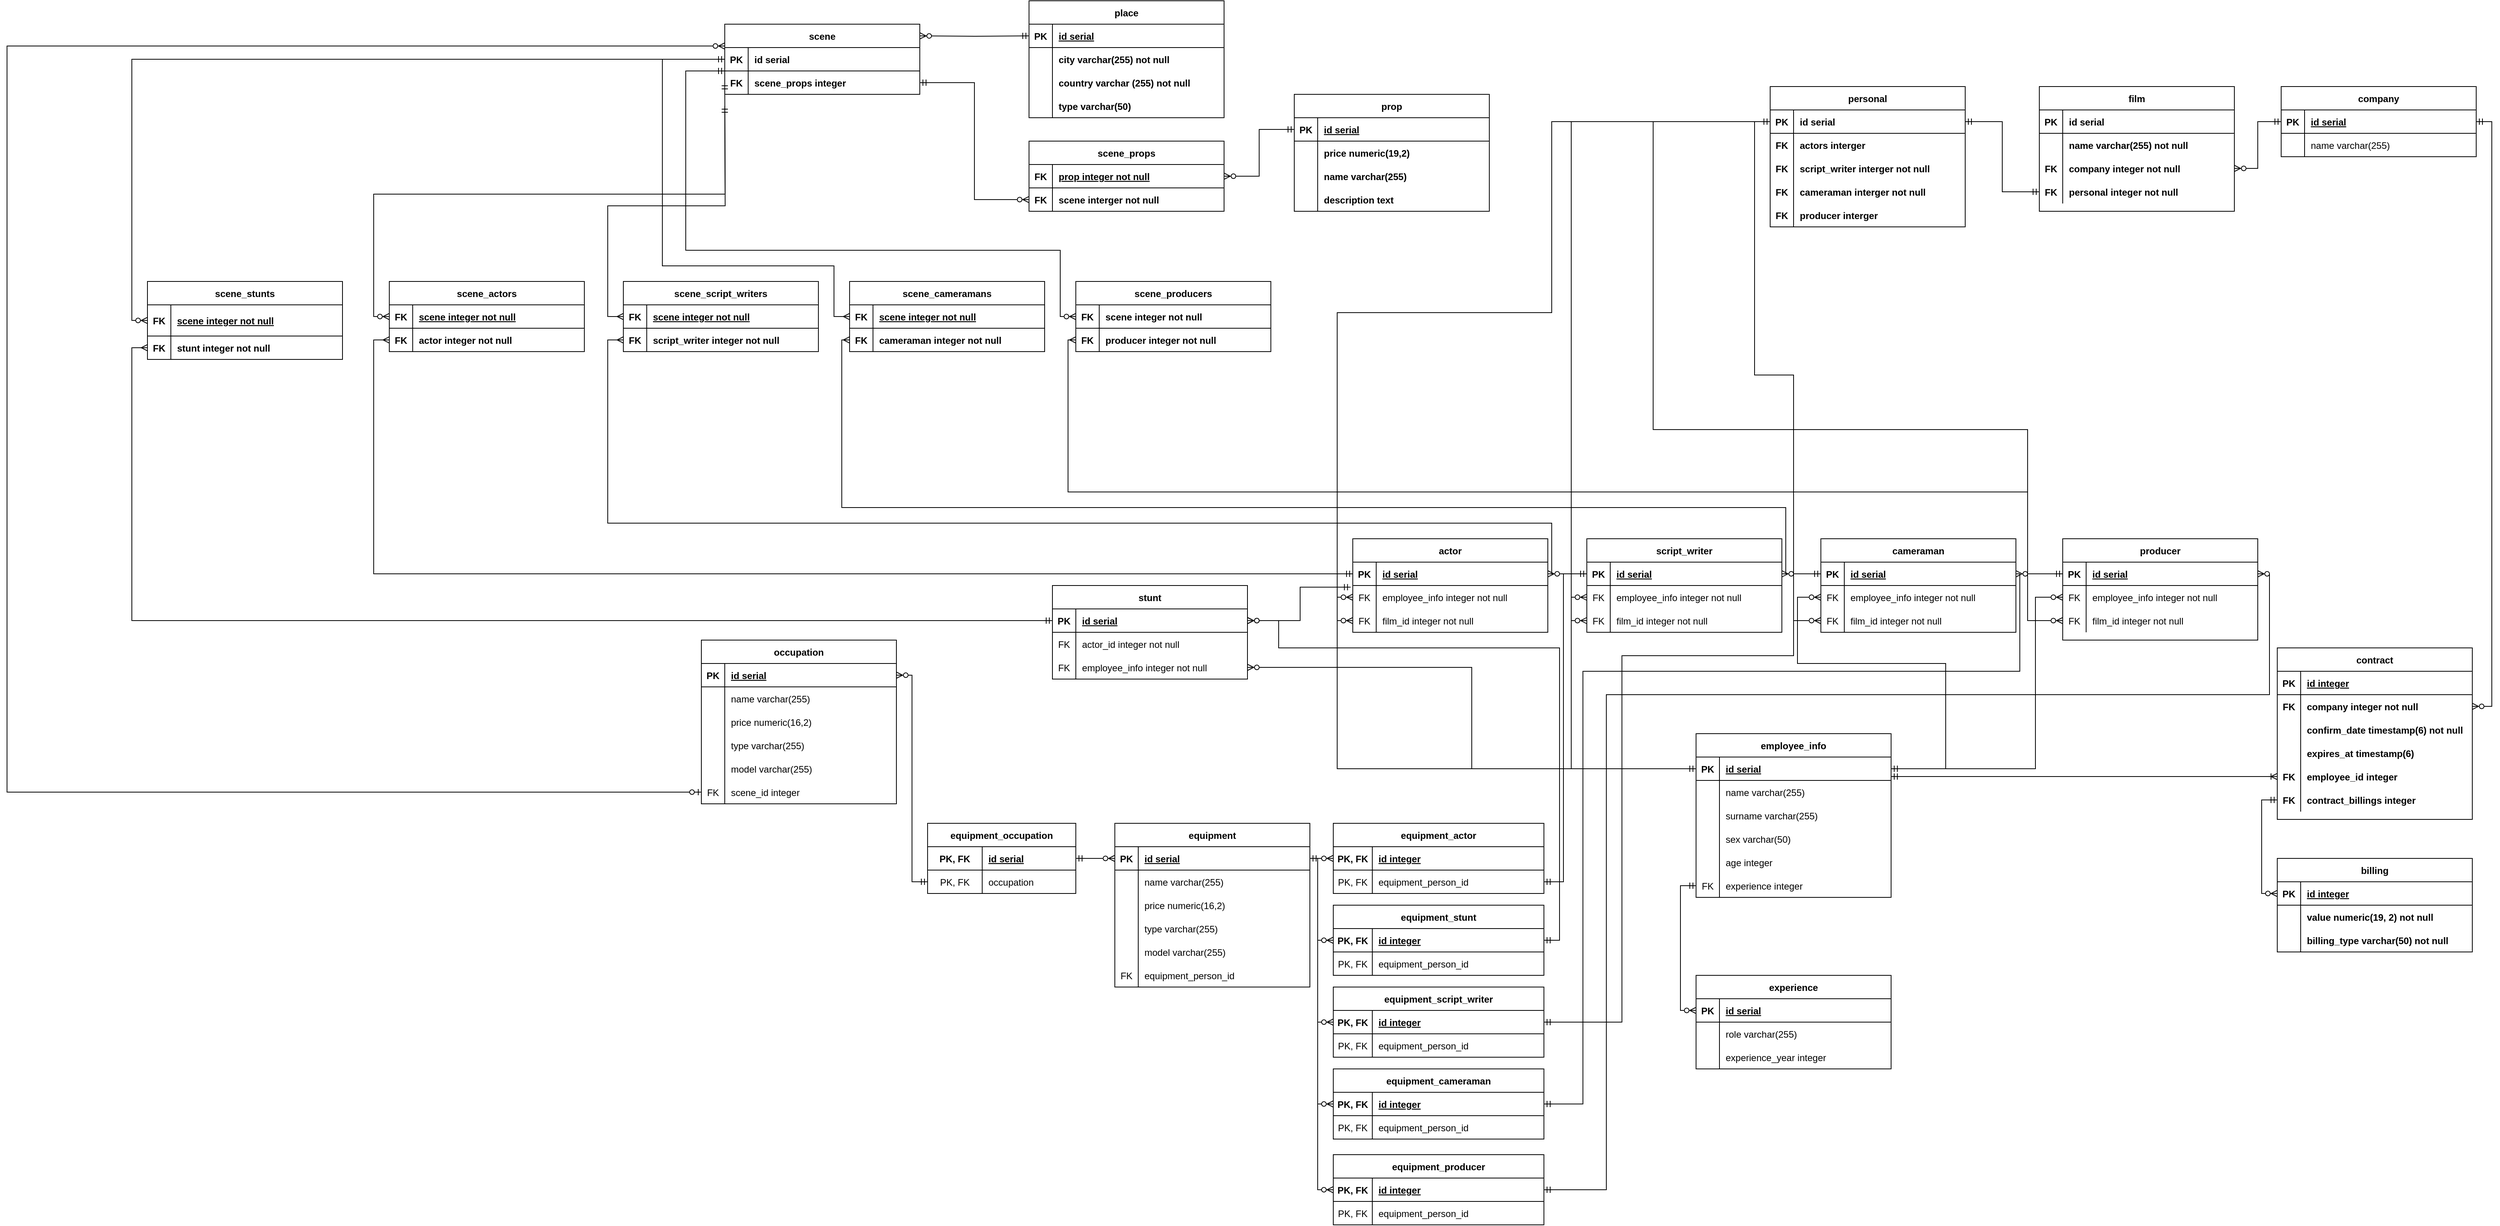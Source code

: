 <mxfile version="13.7.3" type="device"><diagram id="R2lEEEUBdFMjLlhIrx00" name="Page-1"><mxGraphModel dx="4535" dy="1640" grid="1" gridSize="10" guides="1" tooltips="1" connect="1" arrows="1" fold="1" page="0" pageScale="1" pageWidth="850" pageHeight="1100" math="0" shadow="0" extFonts="Permanent Marker^https://fonts.googleapis.com/css?family=Permanent+Marker"><root><mxCell id="0"/><mxCell id="1" parent="0"/><mxCell id="ybzm0paV7ZZhG15aZevg-14" style="edgeStyle=orthogonalEdgeStyle;rounded=0;orthogonalLoop=1;jettySize=auto;html=1;exitX=0;exitY=0.5;exitDx=0;exitDy=0;endArrow=ERzeroToMany;endFill=1;startArrow=ERmandOne;startFill=0;entryX=1;entryY=0.5;entryDx=0;entryDy=0;" parent="1" source="C-vyLk0tnHw3VtMMgP7b-2" target="ybzm0paV7ZZhG15aZevg-23" edge="1"><mxGeometry relative="1" as="geometry"><mxPoint x="825" y="125" as="targetPoint"/></mxGeometry></mxCell><mxCell id="ybzm0paV7ZZhG15aZevg-54" style="edgeStyle=orthogonalEdgeStyle;rounded=0;orthogonalLoop=1;jettySize=auto;html=1;exitX=0;exitY=0.5;exitDx=0;exitDy=0;entryX=1;entryY=0.5;entryDx=0;entryDy=0;startArrow=ERmandOne;startFill=0;endArrow=ERmandOne;endFill=0;" parent="1" source="ybzm0paV7ZZhG15aZevg-36" target="ybzm0paV7ZZhG15aZevg-27" edge="1"><mxGeometry relative="1" as="geometry"/></mxCell><mxCell id="ybzm0paV7ZZhG15aZevg-147" style="edgeStyle=orthogonalEdgeStyle;rounded=0;orthogonalLoop=1;jettySize=auto;html=1;exitX=0;exitY=0.5;exitDx=0;exitDy=0;entryX=0;entryY=0.5;entryDx=0;entryDy=0;startArrow=ERzeroToMany;startFill=1;endArrow=ERmandOne;endFill=0;" parent="1" source="ybzm0paV7ZZhG15aZevg-59" target="ybzm0paV7ZZhG15aZevg-129" edge="1"><mxGeometry relative="1" as="geometry"/></mxCell><mxCell id="ybzm0paV7ZZhG15aZevg-148" style="edgeStyle=orthogonalEdgeStyle;rounded=0;orthogonalLoop=1;jettySize=auto;html=1;exitX=0;exitY=0.5;exitDx=0;exitDy=0;entryX=0;entryY=0.5;entryDx=0;entryDy=0;startArrow=ERzeroToMany;startFill=1;endArrow=ERmandOne;endFill=0;" parent="1" source="ybzm0paV7ZZhG15aZevg-66" target="ybzm0paV7ZZhG15aZevg-129" edge="1"><mxGeometry relative="1" as="geometry"/></mxCell><mxCell id="ybzm0paV7ZZhG15aZevg-149" style="edgeStyle=orthogonalEdgeStyle;rounded=0;orthogonalLoop=1;jettySize=auto;html=1;exitX=0;exitY=0.5;exitDx=0;exitDy=0;startArrow=ERzeroToMany;startFill=1;endArrow=ERmandOne;endFill=0;entryX=1;entryY=0.5;entryDx=0;entryDy=0;" parent="1" source="ybzm0paV7ZZhG15aZevg-73" target="ybzm0paV7ZZhG15aZevg-129" edge="1"><mxGeometry relative="1" as="geometry"><mxPoint x="145" y="960" as="targetPoint"/><Array as="points"><mxPoint x="275" y="735"/><mxPoint x="275" y="820"/><mxPoint x="465" y="820"/><mxPoint x="465" y="955"/></Array></mxGeometry></mxCell><mxCell id="ybzm0paV7ZZhG15aZevg-150" style="edgeStyle=orthogonalEdgeStyle;rounded=0;orthogonalLoop=1;jettySize=auto;html=1;exitX=0;exitY=0.5;exitDx=0;exitDy=0;entryX=1;entryY=0.5;entryDx=0;entryDy=0;startArrow=ERzeroToMany;startFill=1;endArrow=ERmandOne;endFill=0;" parent="1" source="ybzm0paV7ZZhG15aZevg-80" target="ybzm0paV7ZZhG15aZevg-129" edge="1"><mxGeometry relative="1" as="geometry"><Array as="points"><mxPoint x="580" y="735"/><mxPoint x="580" y="955"/></Array></mxGeometry></mxCell><mxCell id="ybzm0paV7ZZhG15aZevg-185" style="edgeStyle=orthogonalEdgeStyle;rounded=0;orthogonalLoop=1;jettySize=auto;html=1;exitX=1;exitY=0.5;exitDx=0;exitDy=0;entryX=1;entryY=0.5;entryDx=0;entryDy=0;startArrow=ERzeroToMany;startFill=1;endArrow=ERmandOne;endFill=0;fontColor=#000000;" parent="1" source="ybzm0paV7ZZhG15aZevg-174" target="C-vyLk0tnHw3VtMMgP7b-3" edge="1"><mxGeometry relative="1" as="geometry"/></mxCell><mxCell id="ybzm0paV7ZZhG15aZevg-211" style="edgeStyle=orthogonalEdgeStyle;rounded=0;orthogonalLoop=1;jettySize=auto;html=1;exitX=0;exitY=0.5;exitDx=0;exitDy=0;entryX=0;entryY=0.5;entryDx=0;entryDy=0;startArrow=ERzeroToMany;startFill=1;endArrow=ERmandOne;endFill=0;fontColor=#000000;" parent="1" source="ybzm0paV7ZZhG15aZevg-193" target="ybzm0paV7ZZhG15aZevg-189" edge="1"><mxGeometry relative="1" as="geometry"/></mxCell><mxCell id="ybzm0paV7ZZhG15aZevg-62" value="script_writer" style="shape=table;startSize=30;container=1;collapsible=1;childLayout=tableLayout;fixedRows=1;rowLines=0;fontStyle=1;align=center;resizeLast=1;" parent="1" vertex="1"><mxGeometry x="5" y="660" width="250" height="120" as="geometry"/></mxCell><mxCell id="ybzm0paV7ZZhG15aZevg-63" value="" style="shape=partialRectangle;collapsible=0;dropTarget=0;pointerEvents=0;fillColor=none;points=[[0,0.5],[1,0.5]];portConstraint=eastwest;top=0;left=0;right=0;bottom=1;" parent="ybzm0paV7ZZhG15aZevg-62" vertex="1"><mxGeometry y="30" width="250" height="30" as="geometry"/></mxCell><mxCell id="ybzm0paV7ZZhG15aZevg-64" value="PK" style="shape=partialRectangle;overflow=hidden;connectable=0;fillColor=none;top=0;left=0;bottom=0;right=0;fontStyle=1;" parent="ybzm0paV7ZZhG15aZevg-63" vertex="1"><mxGeometry width="30" height="30" as="geometry"/></mxCell><mxCell id="ybzm0paV7ZZhG15aZevg-65" value="id serial" style="shape=partialRectangle;overflow=hidden;connectable=0;fillColor=none;top=0;left=0;bottom=0;right=0;align=left;spacingLeft=6;fontStyle=5;" parent="ybzm0paV7ZZhG15aZevg-63" vertex="1"><mxGeometry x="30" width="220" height="30" as="geometry"/></mxCell><mxCell id="ybzm0paV7ZZhG15aZevg-66" value="" style="shape=partialRectangle;collapsible=0;dropTarget=0;pointerEvents=0;fillColor=none;points=[[0,0.5],[1,0.5]];portConstraint=eastwest;top=0;left=0;right=0;bottom=0;" parent="ybzm0paV7ZZhG15aZevg-62" vertex="1"><mxGeometry y="60" width="250" height="30" as="geometry"/></mxCell><mxCell id="ybzm0paV7ZZhG15aZevg-67" value="FK" style="shape=partialRectangle;overflow=hidden;connectable=0;fillColor=none;top=0;left=0;bottom=0;right=0;" parent="ybzm0paV7ZZhG15aZevg-66" vertex="1"><mxGeometry width="30" height="30" as="geometry"/></mxCell><mxCell id="ybzm0paV7ZZhG15aZevg-68" value="employee_info integer not null" style="shape=partialRectangle;overflow=hidden;connectable=0;fillColor=none;top=0;left=0;bottom=0;right=0;align=left;spacingLeft=6;" parent="ybzm0paV7ZZhG15aZevg-66" vertex="1"><mxGeometry x="30" width="220" height="30" as="geometry"/></mxCell><mxCell id="LXGN_8c13afxEaNCqVIx-26" value="" style="shape=partialRectangle;collapsible=0;dropTarget=0;pointerEvents=0;fillColor=none;points=[[0,0.5],[1,0.5]];portConstraint=eastwest;top=0;left=0;right=0;bottom=0;" vertex="1" parent="ybzm0paV7ZZhG15aZevg-62"><mxGeometry y="90" width="250" height="30" as="geometry"/></mxCell><mxCell id="LXGN_8c13afxEaNCqVIx-27" value="FK" style="shape=partialRectangle;overflow=hidden;connectable=0;fillColor=none;top=0;left=0;bottom=0;right=0;" vertex="1" parent="LXGN_8c13afxEaNCqVIx-26"><mxGeometry width="30" height="30" as="geometry"/></mxCell><mxCell id="LXGN_8c13afxEaNCqVIx-28" value="film_id integer not null" style="shape=partialRectangle;overflow=hidden;connectable=0;fillColor=none;top=0;left=0;bottom=0;right=0;align=left;spacingLeft=6;" vertex="1" parent="LXGN_8c13afxEaNCqVIx-26"><mxGeometry x="30" width="220" height="30" as="geometry"/></mxCell><mxCell id="ybzm0paV7ZZhG15aZevg-55" value="actor" style="shape=table;startSize=30;container=1;collapsible=1;childLayout=tableLayout;fixedRows=1;rowLines=0;fontStyle=1;align=center;resizeLast=1;" parent="1" vertex="1"><mxGeometry x="-295" y="660" width="250" height="120" as="geometry"/></mxCell><mxCell id="ybzm0paV7ZZhG15aZevg-56" value="" style="shape=partialRectangle;collapsible=0;dropTarget=0;pointerEvents=0;fillColor=none;points=[[0,0.5],[1,0.5]];portConstraint=eastwest;top=0;left=0;right=0;bottom=1;" parent="ybzm0paV7ZZhG15aZevg-55" vertex="1"><mxGeometry y="30" width="250" height="30" as="geometry"/></mxCell><mxCell id="ybzm0paV7ZZhG15aZevg-57" value="PK" style="shape=partialRectangle;overflow=hidden;connectable=0;fillColor=none;top=0;left=0;bottom=0;right=0;fontStyle=1;" parent="ybzm0paV7ZZhG15aZevg-56" vertex="1"><mxGeometry width="30" height="30" as="geometry"/></mxCell><mxCell id="ybzm0paV7ZZhG15aZevg-58" value="id serial" style="shape=partialRectangle;overflow=hidden;connectable=0;fillColor=none;top=0;left=0;bottom=0;right=0;align=left;spacingLeft=6;fontStyle=5;" parent="ybzm0paV7ZZhG15aZevg-56" vertex="1"><mxGeometry x="30" width="220" height="30" as="geometry"/></mxCell><mxCell id="ybzm0paV7ZZhG15aZevg-59" value="" style="shape=partialRectangle;collapsible=0;dropTarget=0;pointerEvents=0;fillColor=none;points=[[0,0.5],[1,0.5]];portConstraint=eastwest;top=0;left=0;right=0;bottom=0;" parent="ybzm0paV7ZZhG15aZevg-55" vertex="1"><mxGeometry y="60" width="250" height="30" as="geometry"/></mxCell><mxCell id="ybzm0paV7ZZhG15aZevg-60" value="FK" style="shape=partialRectangle;overflow=hidden;connectable=0;fillColor=none;top=0;left=0;bottom=0;right=0;" parent="ybzm0paV7ZZhG15aZevg-59" vertex="1"><mxGeometry width="30" height="30" as="geometry"/></mxCell><mxCell id="ybzm0paV7ZZhG15aZevg-61" value="employee_info integer not null" style="shape=partialRectangle;overflow=hidden;connectable=0;fillColor=none;top=0;left=0;bottom=0;right=0;align=left;spacingLeft=6;" parent="ybzm0paV7ZZhG15aZevg-59" vertex="1"><mxGeometry x="30" width="220" height="30" as="geometry"/></mxCell><mxCell id="LXGN_8c13afxEaNCqVIx-23" value="" style="shape=partialRectangle;collapsible=0;dropTarget=0;pointerEvents=0;fillColor=none;points=[[0,0.5],[1,0.5]];portConstraint=eastwest;top=0;left=0;right=0;bottom=0;" vertex="1" parent="ybzm0paV7ZZhG15aZevg-55"><mxGeometry y="90" width="250" height="30" as="geometry"/></mxCell><mxCell id="LXGN_8c13afxEaNCqVIx-24" value="FK" style="shape=partialRectangle;overflow=hidden;connectable=0;fillColor=none;top=0;left=0;bottom=0;right=0;" vertex="1" parent="LXGN_8c13afxEaNCqVIx-23"><mxGeometry width="30" height="30" as="geometry"/></mxCell><mxCell id="LXGN_8c13afxEaNCqVIx-25" value="film_id integer not null" style="shape=partialRectangle;overflow=hidden;connectable=0;fillColor=none;top=0;left=0;bottom=0;right=0;align=left;spacingLeft=6;" vertex="1" parent="LXGN_8c13afxEaNCqVIx-23"><mxGeometry x="30" width="220" height="30" as="geometry"/></mxCell><mxCell id="ybzm0paV7ZZhG15aZevg-26" value="personal" style="shape=table;startSize=30;container=1;collapsible=1;childLayout=tableLayout;fixedRows=1;rowLines=0;fontStyle=1;align=center;resizeLast=1;" parent="1" vertex="1"><mxGeometry x="240" y="80" width="250" height="180" as="geometry"/></mxCell><mxCell id="ybzm0paV7ZZhG15aZevg-27" value="" style="shape=partialRectangle;collapsible=0;dropTarget=0;pointerEvents=0;fillColor=none;points=[[0,0.5],[1,0.5]];portConstraint=eastwest;top=0;left=0;right=0;bottom=1;" parent="ybzm0paV7ZZhG15aZevg-26" vertex="1"><mxGeometry y="30" width="250" height="30" as="geometry"/></mxCell><mxCell id="ybzm0paV7ZZhG15aZevg-28" value="PK" style="shape=partialRectangle;overflow=hidden;connectable=0;fillColor=none;top=0;left=0;bottom=0;right=0;fontStyle=1;" parent="ybzm0paV7ZZhG15aZevg-27" vertex="1"><mxGeometry width="30" height="30" as="geometry"/></mxCell><mxCell id="ybzm0paV7ZZhG15aZevg-29" value="id serial" style="shape=partialRectangle;overflow=hidden;connectable=0;fillColor=none;top=0;left=0;bottom=0;right=0;align=left;spacingLeft=6;fontStyle=1;" parent="ybzm0paV7ZZhG15aZevg-27" vertex="1"><mxGeometry x="30" width="220" height="30" as="geometry"/></mxCell><mxCell id="ybzm0paV7ZZhG15aZevg-39" value="" style="shape=partialRectangle;collapsible=0;dropTarget=0;pointerEvents=0;fillColor=none;points=[[0,0.5],[1,0.5]];portConstraint=eastwest;top=0;left=0;right=0;bottom=0;" parent="ybzm0paV7ZZhG15aZevg-26" vertex="1"><mxGeometry y="60" width="250" height="30" as="geometry"/></mxCell><mxCell id="ybzm0paV7ZZhG15aZevg-40" value="FK" style="shape=partialRectangle;overflow=hidden;connectable=0;fillColor=none;top=0;left=0;bottom=0;right=0;fontStyle=1" parent="ybzm0paV7ZZhG15aZevg-39" vertex="1"><mxGeometry width="30" height="30" as="geometry"/></mxCell><mxCell id="ybzm0paV7ZZhG15aZevg-41" value="actors interger" style="shape=partialRectangle;overflow=hidden;connectable=0;fillColor=none;top=0;left=0;bottom=0;right=0;align=left;spacingLeft=6;fontStyle=1" parent="ybzm0paV7ZZhG15aZevg-39" vertex="1"><mxGeometry x="30" width="220" height="30" as="geometry"/></mxCell><mxCell id="ybzm0paV7ZZhG15aZevg-42" value="" style="shape=partialRectangle;collapsible=0;dropTarget=0;pointerEvents=0;fillColor=none;points=[[0,0.5],[1,0.5]];portConstraint=eastwest;top=0;left=0;right=0;bottom=0;" parent="ybzm0paV7ZZhG15aZevg-26" vertex="1"><mxGeometry y="90" width="250" height="30" as="geometry"/></mxCell><mxCell id="ybzm0paV7ZZhG15aZevg-43" value="FK" style="shape=partialRectangle;overflow=hidden;connectable=0;fillColor=none;top=0;left=0;bottom=0;right=0;fontStyle=1" parent="ybzm0paV7ZZhG15aZevg-42" vertex="1"><mxGeometry width="30" height="30" as="geometry"/></mxCell><mxCell id="ybzm0paV7ZZhG15aZevg-44" value="script_writer interger not null" style="shape=partialRectangle;overflow=hidden;connectable=0;fillColor=none;top=0;left=0;bottom=0;right=0;align=left;spacingLeft=6;fontStyle=1" parent="ybzm0paV7ZZhG15aZevg-42" vertex="1"><mxGeometry x="30" width="220" height="30" as="geometry"/></mxCell><mxCell id="ybzm0paV7ZZhG15aZevg-45" value="" style="shape=partialRectangle;collapsible=0;dropTarget=0;pointerEvents=0;fillColor=none;points=[[0,0.5],[1,0.5]];portConstraint=eastwest;top=0;left=0;right=0;bottom=0;" parent="ybzm0paV7ZZhG15aZevg-26" vertex="1"><mxGeometry y="120" width="250" height="30" as="geometry"/></mxCell><mxCell id="ybzm0paV7ZZhG15aZevg-46" value="FK" style="shape=partialRectangle;overflow=hidden;connectable=0;fillColor=none;top=0;left=0;bottom=0;right=0;fontStyle=1" parent="ybzm0paV7ZZhG15aZevg-45" vertex="1"><mxGeometry width="30" height="30" as="geometry"/></mxCell><mxCell id="ybzm0paV7ZZhG15aZevg-47" value="cameraman interger not null" style="shape=partialRectangle;overflow=hidden;connectable=0;fillColor=none;top=0;left=0;bottom=0;right=0;align=left;spacingLeft=6;fontStyle=1" parent="ybzm0paV7ZZhG15aZevg-45" vertex="1"><mxGeometry x="30" width="220" height="30" as="geometry"/></mxCell><mxCell id="ybzm0paV7ZZhG15aZevg-48" value="" style="shape=partialRectangle;collapsible=0;dropTarget=0;pointerEvents=0;fillColor=none;points=[[0,0.5],[1,0.5]];portConstraint=eastwest;top=0;left=0;right=0;bottom=0;" parent="ybzm0paV7ZZhG15aZevg-26" vertex="1"><mxGeometry y="150" width="250" height="30" as="geometry"/></mxCell><mxCell id="ybzm0paV7ZZhG15aZevg-49" value="FK" style="shape=partialRectangle;overflow=hidden;connectable=0;fillColor=none;top=0;left=0;bottom=0;right=0;fontStyle=1" parent="ybzm0paV7ZZhG15aZevg-48" vertex="1"><mxGeometry width="30" height="30" as="geometry"/></mxCell><mxCell id="ybzm0paV7ZZhG15aZevg-50" value="producer interger" style="shape=partialRectangle;overflow=hidden;connectable=0;fillColor=none;top=0;left=0;bottom=0;right=0;align=left;spacingLeft=6;fontStyle=1" parent="ybzm0paV7ZZhG15aZevg-48" vertex="1"><mxGeometry x="30" width="220" height="30" as="geometry"/></mxCell><mxCell id="C-vyLk0tnHw3VtMMgP7b-2" value="company" style="shape=table;startSize=30;container=1;collapsible=1;childLayout=tableLayout;fixedRows=1;rowLines=0;fontStyle=1;align=center;resizeLast=1;" parent="1" vertex="1"><mxGeometry x="895" y="80" width="250" height="90" as="geometry"/></mxCell><mxCell id="C-vyLk0tnHw3VtMMgP7b-3" value="" style="shape=partialRectangle;collapsible=0;dropTarget=0;pointerEvents=0;fillColor=none;points=[[0,0.5],[1,0.5]];portConstraint=eastwest;top=0;left=0;right=0;bottom=1;" parent="C-vyLk0tnHw3VtMMgP7b-2" vertex="1"><mxGeometry y="30" width="250" height="30" as="geometry"/></mxCell><mxCell id="C-vyLk0tnHw3VtMMgP7b-4" value="PK" style="shape=partialRectangle;overflow=hidden;connectable=0;fillColor=none;top=0;left=0;bottom=0;right=0;fontStyle=1;" parent="C-vyLk0tnHw3VtMMgP7b-3" vertex="1"><mxGeometry width="30" height="30" as="geometry"/></mxCell><mxCell id="C-vyLk0tnHw3VtMMgP7b-5" value="id serial" style="shape=partialRectangle;overflow=hidden;connectable=0;fillColor=none;top=0;left=0;bottom=0;right=0;align=left;spacingLeft=6;fontStyle=5;" parent="C-vyLk0tnHw3VtMMgP7b-3" vertex="1"><mxGeometry x="30" width="220" height="30" as="geometry"/></mxCell><mxCell id="C-vyLk0tnHw3VtMMgP7b-9" value="" style="shape=partialRectangle;collapsible=0;dropTarget=0;pointerEvents=0;fillColor=none;points=[[0,0.5],[1,0.5]];portConstraint=eastwest;top=0;left=0;right=0;bottom=0;" parent="C-vyLk0tnHw3VtMMgP7b-2" vertex="1"><mxGeometry y="60" width="250" height="30" as="geometry"/></mxCell><mxCell id="C-vyLk0tnHw3VtMMgP7b-10" value="" style="shape=partialRectangle;overflow=hidden;connectable=0;fillColor=none;top=0;left=0;bottom=0;right=0;" parent="C-vyLk0tnHw3VtMMgP7b-9" vertex="1"><mxGeometry width="30" height="30" as="geometry"/></mxCell><mxCell id="C-vyLk0tnHw3VtMMgP7b-11" value="name varchar(255)" style="shape=partialRectangle;overflow=hidden;connectable=0;fillColor=none;top=0;left=0;bottom=0;right=0;align=left;spacingLeft=6;" parent="C-vyLk0tnHw3VtMMgP7b-9" vertex="1"><mxGeometry x="30" width="220" height="30" as="geometry"/></mxCell><mxCell id="ybzm0paV7ZZhG15aZevg-15" value="film" style="shape=table;startSize=30;container=1;collapsible=1;childLayout=tableLayout;fixedRows=1;rowLines=0;fontStyle=1;align=center;resizeLast=1;" parent="1" vertex="1"><mxGeometry x="585" y="80" width="250" height="160" as="geometry"/></mxCell><mxCell id="ybzm0paV7ZZhG15aZevg-16" value="" style="shape=partialRectangle;collapsible=0;dropTarget=0;pointerEvents=0;fillColor=none;points=[[0,0.5],[1,0.5]];portConstraint=eastwest;top=0;left=0;right=0;bottom=1;" parent="ybzm0paV7ZZhG15aZevg-15" vertex="1"><mxGeometry y="30" width="250" height="30" as="geometry"/></mxCell><mxCell id="ybzm0paV7ZZhG15aZevg-17" value="PK" style="shape=partialRectangle;overflow=hidden;connectable=0;fillColor=none;top=0;left=0;bottom=0;right=0;fontStyle=1;" parent="ybzm0paV7ZZhG15aZevg-16" vertex="1"><mxGeometry width="30" height="30" as="geometry"/></mxCell><mxCell id="ybzm0paV7ZZhG15aZevg-18" value="id serial" style="shape=partialRectangle;overflow=hidden;connectable=0;fillColor=none;top=0;left=0;bottom=0;right=0;align=left;spacingLeft=6;fontStyle=1;" parent="ybzm0paV7ZZhG15aZevg-16" vertex="1"><mxGeometry x="30" width="220" height="30" as="geometry"/></mxCell><mxCell id="ybzm0paV7ZZhG15aZevg-19" value="" style="shape=partialRectangle;collapsible=0;dropTarget=0;pointerEvents=0;fillColor=none;points=[[0,0.5],[1,0.5]];portConstraint=eastwest;top=0;left=0;right=0;bottom=0;" parent="ybzm0paV7ZZhG15aZevg-15" vertex="1"><mxGeometry y="60" width="250" height="30" as="geometry"/></mxCell><mxCell id="ybzm0paV7ZZhG15aZevg-20" value="" style="shape=partialRectangle;overflow=hidden;connectable=0;fillColor=none;top=0;left=0;bottom=0;right=0;fontStyle=1" parent="ybzm0paV7ZZhG15aZevg-19" vertex="1"><mxGeometry width="30" height="30" as="geometry"/></mxCell><mxCell id="ybzm0paV7ZZhG15aZevg-21" value="name varchar(255) not null" style="shape=partialRectangle;overflow=hidden;connectable=0;fillColor=none;top=0;left=0;bottom=0;right=0;align=left;spacingLeft=6;fontStyle=1" parent="ybzm0paV7ZZhG15aZevg-19" vertex="1"><mxGeometry x="30" width="220" height="30" as="geometry"/></mxCell><mxCell id="ybzm0paV7ZZhG15aZevg-23" value="" style="shape=partialRectangle;collapsible=0;dropTarget=0;pointerEvents=0;fillColor=none;points=[[0,0.5],[1,0.5]];portConstraint=eastwest;top=0;left=0;right=0;bottom=0;" parent="ybzm0paV7ZZhG15aZevg-15" vertex="1"><mxGeometry y="90" width="250" height="30" as="geometry"/></mxCell><mxCell id="ybzm0paV7ZZhG15aZevg-24" value="FK" style="shape=partialRectangle;overflow=hidden;connectable=0;fillColor=none;top=0;left=0;bottom=0;right=0;fontStyle=1" parent="ybzm0paV7ZZhG15aZevg-23" vertex="1"><mxGeometry width="30" height="30" as="geometry"/></mxCell><mxCell id="ybzm0paV7ZZhG15aZevg-25" value="company integer not null" style="shape=partialRectangle;overflow=hidden;connectable=0;fillColor=none;top=0;left=0;bottom=0;right=0;align=left;spacingLeft=6;fontStyle=1" parent="ybzm0paV7ZZhG15aZevg-23" vertex="1"><mxGeometry x="30" width="220" height="30" as="geometry"/></mxCell><mxCell id="ybzm0paV7ZZhG15aZevg-36" value="" style="shape=partialRectangle;collapsible=0;dropTarget=0;pointerEvents=0;fillColor=none;points=[[0,0.5],[1,0.5]];portConstraint=eastwest;top=0;left=0;right=0;bottom=0;" parent="ybzm0paV7ZZhG15aZevg-15" vertex="1"><mxGeometry y="120" width="250" height="30" as="geometry"/></mxCell><mxCell id="ybzm0paV7ZZhG15aZevg-37" value="FK" style="shape=partialRectangle;overflow=hidden;connectable=0;fillColor=none;top=0;left=0;bottom=0;right=0;fontStyle=1" parent="ybzm0paV7ZZhG15aZevg-36" vertex="1"><mxGeometry width="30" height="30" as="geometry"/></mxCell><mxCell id="ybzm0paV7ZZhG15aZevg-38" value="personal integer not null" style="shape=partialRectangle;overflow=hidden;connectable=0;fillColor=none;top=0;left=0;bottom=0;right=0;align=left;spacingLeft=6;fontStyle=1" parent="ybzm0paV7ZZhG15aZevg-36" vertex="1"><mxGeometry x="30" width="220" height="30" as="geometry"/></mxCell><mxCell id="ybzm0paV7ZZhG15aZevg-228" value="scene" style="shape=table;startSize=30;container=1;collapsible=1;childLayout=tableLayout;fixedRows=1;rowLines=0;fontStyle=1;align=center;resizeLast=1;" parent="1" vertex="1"><mxGeometry x="-1100" width="250" height="90" as="geometry"/></mxCell><mxCell id="ybzm0paV7ZZhG15aZevg-229" value="" style="shape=partialRectangle;collapsible=0;dropTarget=0;pointerEvents=0;fillColor=none;points=[[0,0.5],[1,0.5]];portConstraint=eastwest;top=0;left=0;right=0;bottom=1;" parent="ybzm0paV7ZZhG15aZevg-228" vertex="1"><mxGeometry y="30" width="250" height="30" as="geometry"/></mxCell><mxCell id="ybzm0paV7ZZhG15aZevg-230" value="PK" style="shape=partialRectangle;overflow=hidden;connectable=0;fillColor=none;top=0;left=0;bottom=0;right=0;fontStyle=1;" parent="ybzm0paV7ZZhG15aZevg-229" vertex="1"><mxGeometry width="30" height="30" as="geometry"/></mxCell><mxCell id="ybzm0paV7ZZhG15aZevg-231" value="id serial" style="shape=partialRectangle;overflow=hidden;connectable=0;fillColor=none;top=0;left=0;bottom=0;right=0;align=left;spacingLeft=6;fontStyle=1;" parent="ybzm0paV7ZZhG15aZevg-229" vertex="1"><mxGeometry x="30" width="220" height="30" as="geometry"/></mxCell><mxCell id="ybzm0paV7ZZhG15aZevg-326" value="" style="shape=partialRectangle;collapsible=0;dropTarget=0;pointerEvents=0;fillColor=none;points=[[0,0.5],[1,0.5]];portConstraint=eastwest;top=0;left=0;right=0;bottom=0;" parent="ybzm0paV7ZZhG15aZevg-228" vertex="1"><mxGeometry y="60" width="250" height="30" as="geometry"/></mxCell><mxCell id="ybzm0paV7ZZhG15aZevg-327" value="FK" style="shape=partialRectangle;overflow=hidden;connectable=0;fillColor=none;top=0;left=0;bottom=0;right=0;fontStyle=1" parent="ybzm0paV7ZZhG15aZevg-326" vertex="1"><mxGeometry width="30" height="30" as="geometry"/></mxCell><mxCell id="ybzm0paV7ZZhG15aZevg-328" value="scene_props integer" style="shape=partialRectangle;overflow=hidden;connectable=0;fillColor=none;top=0;left=0;bottom=0;right=0;align=left;spacingLeft=6;fontStyle=1" parent="ybzm0paV7ZZhG15aZevg-326" vertex="1"><mxGeometry x="30" width="220" height="30" as="geometry"/></mxCell><mxCell id="ybzm0paV7ZZhG15aZevg-128" value="employee_info" style="shape=table;startSize=30;container=1;collapsible=1;childLayout=tableLayout;fixedRows=1;rowLines=0;fontStyle=1;align=center;resizeLast=1;" parent="1" vertex="1"><mxGeometry x="145" y="910" width="250" height="210" as="geometry"/></mxCell><mxCell id="ybzm0paV7ZZhG15aZevg-129" value="" style="shape=partialRectangle;collapsible=0;dropTarget=0;pointerEvents=0;fillColor=none;points=[[0,0.5],[1,0.5]];portConstraint=eastwest;top=0;left=0;right=0;bottom=1;" parent="ybzm0paV7ZZhG15aZevg-128" vertex="1"><mxGeometry y="30" width="250" height="30" as="geometry"/></mxCell><mxCell id="ybzm0paV7ZZhG15aZevg-130" value="PK" style="shape=partialRectangle;overflow=hidden;connectable=0;fillColor=none;top=0;left=0;bottom=0;right=0;fontStyle=1;" parent="ybzm0paV7ZZhG15aZevg-129" vertex="1"><mxGeometry width="30" height="30" as="geometry"/></mxCell><mxCell id="ybzm0paV7ZZhG15aZevg-131" value="id serial" style="shape=partialRectangle;overflow=hidden;connectable=0;fillColor=none;top=0;left=0;bottom=0;right=0;align=left;spacingLeft=6;fontStyle=5;" parent="ybzm0paV7ZZhG15aZevg-129" vertex="1"><mxGeometry x="30" width="220" height="30" as="geometry"/></mxCell><mxCell id="ybzm0paV7ZZhG15aZevg-132" value="" style="shape=partialRectangle;collapsible=0;dropTarget=0;pointerEvents=0;fillColor=none;points=[[0,0.5],[1,0.5]];portConstraint=eastwest;top=0;left=0;right=0;bottom=0;" parent="ybzm0paV7ZZhG15aZevg-128" vertex="1"><mxGeometry y="60" width="250" height="30" as="geometry"/></mxCell><mxCell id="ybzm0paV7ZZhG15aZevg-133" value="" style="shape=partialRectangle;overflow=hidden;connectable=0;fillColor=none;top=0;left=0;bottom=0;right=0;" parent="ybzm0paV7ZZhG15aZevg-132" vertex="1"><mxGeometry width="30" height="30" as="geometry"/></mxCell><mxCell id="ybzm0paV7ZZhG15aZevg-134" value="name varchar(255)" style="shape=partialRectangle;overflow=hidden;connectable=0;fillColor=none;top=0;left=0;bottom=0;right=0;align=left;spacingLeft=6;" parent="ybzm0paV7ZZhG15aZevg-132" vertex="1"><mxGeometry x="30" width="220" height="30" as="geometry"/></mxCell><mxCell id="ybzm0paV7ZZhG15aZevg-135" value="" style="shape=partialRectangle;collapsible=0;dropTarget=0;pointerEvents=0;fillColor=none;points=[[0,0.5],[1,0.5]];portConstraint=eastwest;top=0;left=0;right=0;bottom=0;" parent="ybzm0paV7ZZhG15aZevg-128" vertex="1"><mxGeometry y="90" width="250" height="30" as="geometry"/></mxCell><mxCell id="ybzm0paV7ZZhG15aZevg-136" value="" style="shape=partialRectangle;overflow=hidden;connectable=0;fillColor=none;top=0;left=0;bottom=0;right=0;" parent="ybzm0paV7ZZhG15aZevg-135" vertex="1"><mxGeometry width="30" height="30" as="geometry"/></mxCell><mxCell id="ybzm0paV7ZZhG15aZevg-137" value="surname varchar(255)" style="shape=partialRectangle;overflow=hidden;connectable=0;fillColor=none;top=0;left=0;bottom=0;right=0;align=left;spacingLeft=6;" parent="ybzm0paV7ZZhG15aZevg-135" vertex="1"><mxGeometry x="30" width="220" height="30" as="geometry"/></mxCell><mxCell id="ybzm0paV7ZZhG15aZevg-138" value="" style="shape=partialRectangle;collapsible=0;dropTarget=0;pointerEvents=0;fillColor=none;points=[[0,0.5],[1,0.5]];portConstraint=eastwest;top=0;left=0;right=0;bottom=0;" parent="ybzm0paV7ZZhG15aZevg-128" vertex="1"><mxGeometry y="120" width="250" height="30" as="geometry"/></mxCell><mxCell id="ybzm0paV7ZZhG15aZevg-139" value="" style="shape=partialRectangle;overflow=hidden;connectable=0;fillColor=none;top=0;left=0;bottom=0;right=0;" parent="ybzm0paV7ZZhG15aZevg-138" vertex="1"><mxGeometry width="30" height="30" as="geometry"/></mxCell><mxCell id="ybzm0paV7ZZhG15aZevg-140" value="sex varchar(50)" style="shape=partialRectangle;overflow=hidden;connectable=0;fillColor=none;top=0;left=0;bottom=0;right=0;align=left;spacingLeft=6;" parent="ybzm0paV7ZZhG15aZevg-138" vertex="1"><mxGeometry x="30" width="220" height="30" as="geometry"/></mxCell><mxCell id="ybzm0paV7ZZhG15aZevg-141" value="" style="shape=partialRectangle;collapsible=0;dropTarget=0;pointerEvents=0;fillColor=none;points=[[0,0.5],[1,0.5]];portConstraint=eastwest;top=0;left=0;right=0;bottom=0;" parent="ybzm0paV7ZZhG15aZevg-128" vertex="1"><mxGeometry y="150" width="250" height="30" as="geometry"/></mxCell><mxCell id="ybzm0paV7ZZhG15aZevg-142" value="" style="shape=partialRectangle;overflow=hidden;connectable=0;fillColor=none;top=0;left=0;bottom=0;right=0;" parent="ybzm0paV7ZZhG15aZevg-141" vertex="1"><mxGeometry width="30" height="30" as="geometry"/></mxCell><mxCell id="ybzm0paV7ZZhG15aZevg-143" value="age integer" style="shape=partialRectangle;overflow=hidden;connectable=0;fillColor=none;top=0;left=0;bottom=0;right=0;align=left;spacingLeft=6;" parent="ybzm0paV7ZZhG15aZevg-141" vertex="1"><mxGeometry x="30" width="220" height="30" as="geometry"/></mxCell><mxCell id="LXGN_8c13afxEaNCqVIx-39" value="" style="shape=partialRectangle;collapsible=0;dropTarget=0;pointerEvents=0;fillColor=none;points=[[0,0.5],[1,0.5]];portConstraint=eastwest;top=0;left=0;right=0;bottom=0;" vertex="1" parent="ybzm0paV7ZZhG15aZevg-128"><mxGeometry y="180" width="250" height="30" as="geometry"/></mxCell><mxCell id="LXGN_8c13afxEaNCqVIx-40" value="FK" style="shape=partialRectangle;overflow=hidden;connectable=0;fillColor=none;top=0;left=0;bottom=0;right=0;" vertex="1" parent="LXGN_8c13afxEaNCqVIx-39"><mxGeometry width="30" height="30" as="geometry"/></mxCell><mxCell id="LXGN_8c13afxEaNCqVIx-41" value="experience integer" style="shape=partialRectangle;overflow=hidden;connectable=0;fillColor=none;top=0;left=0;bottom=0;right=0;align=left;spacingLeft=6;" vertex="1" parent="LXGN_8c13afxEaNCqVIx-39"><mxGeometry x="30" width="220" height="30" as="geometry"/></mxCell><mxCell id="ybzm0paV7ZZhG15aZevg-287" style="edgeStyle=orthogonalEdgeStyle;rounded=0;orthogonalLoop=1;jettySize=auto;html=1;exitX=0;exitY=0.5;exitDx=0;exitDy=0;entryX=0;entryY=0.5;entryDx=0;entryDy=0;startArrow=ERzeroToMany;startFill=1;endArrow=ERmandOne;endFill=0;fontColor=#000000;" parent="1" source="ybzm0paV7ZZhG15aZevg-268" edge="1"><mxGeometry relative="1" as="geometry"><mxPoint x="-1100" y="75" as="targetPoint"/></mxGeometry></mxCell><mxCell id="ybzm0paV7ZZhG15aZevg-289" style="edgeStyle=orthogonalEdgeStyle;rounded=0;orthogonalLoop=1;jettySize=auto;html=1;exitX=0;exitY=0.5;exitDx=0;exitDy=0;entryX=0;entryY=0.5;entryDx=0;entryDy=0;startArrow=ERmany;startFill=0;endArrow=ERmandOne;endFill=0;fontColor=#000000;" parent="1" source="ybzm0paV7ZZhG15aZevg-248" edge="1"><mxGeometry relative="1" as="geometry"><mxPoint x="-1100" y="105" as="targetPoint"/></mxGeometry></mxCell><mxCell id="ybzm0paV7ZZhG15aZevg-290" style="edgeStyle=orthogonalEdgeStyle;rounded=0;orthogonalLoop=1;jettySize=auto;html=1;exitX=0;exitY=0.5;exitDx=0;exitDy=0;entryX=0;entryY=0.5;entryDx=0;entryDy=0;startArrow=ERmany;startFill=0;endArrow=ERmandOne;endFill=0;fontColor=#000000;" parent="1" source="ybzm0paV7ZZhG15aZevg-258" target="ybzm0paV7ZZhG15aZevg-229" edge="1"><mxGeometry relative="1" as="geometry"><Array as="points"><mxPoint x="-960" y="375"/><mxPoint x="-960" y="310"/><mxPoint x="-1180" y="310"/><mxPoint x="-1180" y="45"/></Array><mxPoint x="-1100" y="135" as="targetPoint"/></mxGeometry></mxCell><mxCell id="ybzm0paV7ZZhG15aZevg-291" style="edgeStyle=orthogonalEdgeStyle;rounded=0;orthogonalLoop=1;jettySize=auto;html=1;exitX=0;exitY=0.5;exitDx=0;exitDy=0;startArrow=ERzeroToMany;startFill=1;endArrow=ERmandOne;endFill=0;fontColor=#000000;" parent="1" source="ybzm0paV7ZZhG15aZevg-278" edge="1"><mxGeometry relative="1" as="geometry"><Array as="points"><mxPoint x="-670" y="375"/><mxPoint x="-670" y="290"/><mxPoint x="-1150" y="290"/><mxPoint x="-1150" y="60"/><mxPoint x="-1100" y="60"/></Array><mxPoint x="-1100" y="60" as="targetPoint"/></mxGeometry></mxCell><mxCell id="ybzm0paV7ZZhG15aZevg-292" style="edgeStyle=orthogonalEdgeStyle;rounded=0;orthogonalLoop=1;jettySize=auto;html=1;exitX=0;exitY=0.5;exitDx=0;exitDy=0;entryX=0;entryY=0.5;entryDx=0;entryDy=0;startArrow=ERmany;startFill=0;endArrow=ERmandOne;endFill=0;fontColor=#000000;" parent="1" source="ybzm0paV7ZZhG15aZevg-271" target="ybzm0paV7ZZhG15aZevg-56" edge="1"><mxGeometry relative="1" as="geometry"/></mxCell><mxCell id="ybzm0paV7ZZhG15aZevg-293" style="edgeStyle=orthogonalEdgeStyle;rounded=0;orthogonalLoop=1;jettySize=auto;html=1;exitX=0;exitY=0.5;exitDx=0;exitDy=0;entryX=0;entryY=0.5;entryDx=0;entryDy=0;startArrow=ERmany;startFill=0;endArrow=ERmandOne;endFill=0;fontColor=#000000;" parent="1" source="ybzm0paV7ZZhG15aZevg-251" target="ybzm0paV7ZZhG15aZevg-63" edge="1"><mxGeometry relative="1" as="geometry"><Array as="points"><mxPoint x="-1250" y="405"/><mxPoint x="-1250" y="640"/><mxPoint x="-40" y="640"/><mxPoint x="-40" y="705"/></Array></mxGeometry></mxCell><mxCell id="ybzm0paV7ZZhG15aZevg-294" style="edgeStyle=orthogonalEdgeStyle;rounded=0;orthogonalLoop=1;jettySize=auto;html=1;exitX=0;exitY=0.5;exitDx=0;exitDy=0;startArrow=ERmany;startFill=0;endArrow=ERmandOne;endFill=0;fontColor=#000000;entryX=0;entryY=0.5;entryDx=0;entryDy=0;" parent="1" source="ybzm0paV7ZZhG15aZevg-261" target="ybzm0paV7ZZhG15aZevg-70" edge="1"><mxGeometry relative="1" as="geometry"><mxPoint x="160" y="630" as="targetPoint"/><Array as="points"><mxPoint x="-950" y="405"/><mxPoint x="-950" y="620"/><mxPoint x="260" y="620"/><mxPoint x="260" y="705"/></Array></mxGeometry></mxCell><mxCell id="ybzm0paV7ZZhG15aZevg-69" value="cameraman" style="shape=table;startSize=30;container=1;collapsible=1;childLayout=tableLayout;fixedRows=1;rowLines=0;fontStyle=1;align=center;resizeLast=1;" parent="1" vertex="1"><mxGeometry x="305" y="660" width="250" height="120" as="geometry"/></mxCell><mxCell id="ybzm0paV7ZZhG15aZevg-70" value="" style="shape=partialRectangle;collapsible=0;dropTarget=0;pointerEvents=0;fillColor=none;points=[[0,0.5],[1,0.5]];portConstraint=eastwest;top=0;left=0;right=0;bottom=1;" parent="ybzm0paV7ZZhG15aZevg-69" vertex="1"><mxGeometry y="30" width="250" height="30" as="geometry"/></mxCell><mxCell id="ybzm0paV7ZZhG15aZevg-71" value="PK" style="shape=partialRectangle;overflow=hidden;connectable=0;fillColor=none;top=0;left=0;bottom=0;right=0;fontStyle=1;" parent="ybzm0paV7ZZhG15aZevg-70" vertex="1"><mxGeometry width="30" height="30" as="geometry"/></mxCell><mxCell id="ybzm0paV7ZZhG15aZevg-72" value="id serial" style="shape=partialRectangle;overflow=hidden;connectable=0;fillColor=none;top=0;left=0;bottom=0;right=0;align=left;spacingLeft=6;fontStyle=5;" parent="ybzm0paV7ZZhG15aZevg-70" vertex="1"><mxGeometry x="30" width="220" height="30" as="geometry"/></mxCell><mxCell id="ybzm0paV7ZZhG15aZevg-73" value="" style="shape=partialRectangle;collapsible=0;dropTarget=0;pointerEvents=0;fillColor=none;points=[[0,0.5],[1,0.5]];portConstraint=eastwest;top=0;left=0;right=0;bottom=0;" parent="ybzm0paV7ZZhG15aZevg-69" vertex="1"><mxGeometry y="60" width="250" height="30" as="geometry"/></mxCell><mxCell id="ybzm0paV7ZZhG15aZevg-74" value="FK" style="shape=partialRectangle;overflow=hidden;connectable=0;fillColor=none;top=0;left=0;bottom=0;right=0;" parent="ybzm0paV7ZZhG15aZevg-73" vertex="1"><mxGeometry width="30" height="30" as="geometry"/></mxCell><mxCell id="ybzm0paV7ZZhG15aZevg-75" value="employee_info integer not null" style="shape=partialRectangle;overflow=hidden;connectable=0;fillColor=none;top=0;left=0;bottom=0;right=0;align=left;spacingLeft=6;" parent="ybzm0paV7ZZhG15aZevg-73" vertex="1"><mxGeometry x="30" width="220" height="30" as="geometry"/></mxCell><mxCell id="LXGN_8c13afxEaNCqVIx-29" value="" style="shape=partialRectangle;collapsible=0;dropTarget=0;pointerEvents=0;fillColor=none;points=[[0,0.5],[1,0.5]];portConstraint=eastwest;top=0;left=0;right=0;bottom=0;" vertex="1" parent="ybzm0paV7ZZhG15aZevg-69"><mxGeometry y="90" width="250" height="30" as="geometry"/></mxCell><mxCell id="LXGN_8c13afxEaNCqVIx-30" value="FK" style="shape=partialRectangle;overflow=hidden;connectable=0;fillColor=none;top=0;left=0;bottom=0;right=0;" vertex="1" parent="LXGN_8c13afxEaNCqVIx-29"><mxGeometry width="30" height="30" as="geometry"/></mxCell><mxCell id="LXGN_8c13afxEaNCqVIx-31" value="film_id integer not null" style="shape=partialRectangle;overflow=hidden;connectable=0;fillColor=none;top=0;left=0;bottom=0;right=0;align=left;spacingLeft=6;" vertex="1" parent="LXGN_8c13afxEaNCqVIx-29"><mxGeometry x="30" width="220" height="30" as="geometry"/></mxCell><mxCell id="ybzm0paV7ZZhG15aZevg-76" value="producer" style="shape=table;startSize=30;container=1;collapsible=1;childLayout=tableLayout;fixedRows=1;rowLines=0;fontStyle=1;align=center;resizeLast=1;" parent="1" vertex="1"><mxGeometry x="615" y="660" width="250" height="130" as="geometry"/></mxCell><mxCell id="ybzm0paV7ZZhG15aZevg-77" value="" style="shape=partialRectangle;collapsible=0;dropTarget=0;pointerEvents=0;fillColor=none;points=[[0,0.5],[1,0.5]];portConstraint=eastwest;top=0;left=0;right=0;bottom=1;" parent="ybzm0paV7ZZhG15aZevg-76" vertex="1"><mxGeometry y="30" width="250" height="30" as="geometry"/></mxCell><mxCell id="ybzm0paV7ZZhG15aZevg-78" value="PK" style="shape=partialRectangle;overflow=hidden;connectable=0;fillColor=none;top=0;left=0;bottom=0;right=0;fontStyle=1;" parent="ybzm0paV7ZZhG15aZevg-77" vertex="1"><mxGeometry width="30" height="30" as="geometry"/></mxCell><mxCell id="ybzm0paV7ZZhG15aZevg-79" value="id serial" style="shape=partialRectangle;overflow=hidden;connectable=0;fillColor=none;top=0;left=0;bottom=0;right=0;align=left;spacingLeft=6;fontStyle=5;" parent="ybzm0paV7ZZhG15aZevg-77" vertex="1"><mxGeometry x="30" width="220" height="30" as="geometry"/></mxCell><mxCell id="ybzm0paV7ZZhG15aZevg-80" value="" style="shape=partialRectangle;collapsible=0;dropTarget=0;pointerEvents=0;fillColor=none;points=[[0,0.5],[1,0.5]];portConstraint=eastwest;top=0;left=0;right=0;bottom=0;" parent="ybzm0paV7ZZhG15aZevg-76" vertex="1"><mxGeometry y="60" width="250" height="30" as="geometry"/></mxCell><mxCell id="ybzm0paV7ZZhG15aZevg-81" value="FK" style="shape=partialRectangle;overflow=hidden;connectable=0;fillColor=none;top=0;left=0;bottom=0;right=0;" parent="ybzm0paV7ZZhG15aZevg-80" vertex="1"><mxGeometry width="30" height="30" as="geometry"/></mxCell><mxCell id="ybzm0paV7ZZhG15aZevg-82" value="employee_info integer not null" style="shape=partialRectangle;overflow=hidden;connectable=0;fillColor=none;top=0;left=0;bottom=0;right=0;align=left;spacingLeft=6;" parent="ybzm0paV7ZZhG15aZevg-80" vertex="1"><mxGeometry x="30" width="220" height="30" as="geometry"/></mxCell><mxCell id="LXGN_8c13afxEaNCqVIx-32" value="" style="shape=partialRectangle;collapsible=0;dropTarget=0;pointerEvents=0;fillColor=none;points=[[0,0.5],[1,0.5]];portConstraint=eastwest;top=0;left=0;right=0;bottom=0;" vertex="1" parent="ybzm0paV7ZZhG15aZevg-76"><mxGeometry y="90" width="250" height="30" as="geometry"/></mxCell><mxCell id="LXGN_8c13afxEaNCqVIx-33" value="FK" style="shape=partialRectangle;overflow=hidden;connectable=0;fillColor=none;top=0;left=0;bottom=0;right=0;" vertex="1" parent="LXGN_8c13afxEaNCqVIx-32"><mxGeometry width="30" height="30" as="geometry"/></mxCell><mxCell id="LXGN_8c13afxEaNCqVIx-34" value="film_id integer not null" style="shape=partialRectangle;overflow=hidden;connectable=0;fillColor=none;top=0;left=0;bottom=0;right=0;align=left;spacingLeft=6;" vertex="1" parent="LXGN_8c13afxEaNCqVIx-32"><mxGeometry x="30" width="220" height="30" as="geometry"/></mxCell><mxCell id="ybzm0paV7ZZhG15aZevg-295" style="edgeStyle=orthogonalEdgeStyle;rounded=0;orthogonalLoop=1;jettySize=auto;html=1;exitX=0;exitY=0.5;exitDx=0;exitDy=0;entryX=0;entryY=0.5;entryDx=0;entryDy=0;startArrow=ERmany;startFill=0;endArrow=ERmandOne;endFill=0;fontColor=#000000;" parent="1" source="ybzm0paV7ZZhG15aZevg-281" target="ybzm0paV7ZZhG15aZevg-77" edge="1"><mxGeometry relative="1" as="geometry"><Array as="points"><mxPoint x="-660" y="405"/><mxPoint x="-660" y="600"/><mxPoint x="570" y="600"/><mxPoint x="570" y="705"/></Array></mxGeometry></mxCell><mxCell id="ybzm0paV7ZZhG15aZevg-247" value="scene_script_writers" style="shape=table;startSize=30;container=1;collapsible=1;childLayout=tableLayout;fixedRows=1;rowLines=0;fontStyle=1;align=center;resizeLast=1;" parent="1" vertex="1"><mxGeometry x="-1229.99" y="330" width="250" height="90" as="geometry"/></mxCell><mxCell id="ybzm0paV7ZZhG15aZevg-248" value="" style="shape=partialRectangle;collapsible=0;dropTarget=0;pointerEvents=0;fillColor=none;points=[[0,0.5],[1,0.5]];portConstraint=eastwest;top=0;left=0;right=0;bottom=1;" parent="ybzm0paV7ZZhG15aZevg-247" vertex="1"><mxGeometry y="30" width="250" height="30" as="geometry"/></mxCell><mxCell id="ybzm0paV7ZZhG15aZevg-249" value="FK" style="shape=partialRectangle;overflow=hidden;connectable=0;fillColor=none;top=0;left=0;bottom=0;right=0;fontStyle=1;" parent="ybzm0paV7ZZhG15aZevg-248" vertex="1"><mxGeometry width="30" height="30" as="geometry"/></mxCell><mxCell id="ybzm0paV7ZZhG15aZevg-250" value="scene integer not null" style="shape=partialRectangle;overflow=hidden;connectable=0;fillColor=none;top=0;left=0;bottom=0;right=0;align=left;spacingLeft=6;fontStyle=5;" parent="ybzm0paV7ZZhG15aZevg-248" vertex="1"><mxGeometry x="30" width="220" height="30" as="geometry"/></mxCell><mxCell id="ybzm0paV7ZZhG15aZevg-251" value="" style="shape=partialRectangle;collapsible=0;dropTarget=0;pointerEvents=0;fillColor=none;points=[[0,0.5],[1,0.5]];portConstraint=eastwest;top=0;left=0;right=0;bottom=0;" parent="ybzm0paV7ZZhG15aZevg-247" vertex="1"><mxGeometry y="60" width="250" height="30" as="geometry"/></mxCell><mxCell id="ybzm0paV7ZZhG15aZevg-252" value="FK" style="shape=partialRectangle;overflow=hidden;connectable=0;fillColor=none;top=0;left=0;bottom=0;right=0;fontStyle=1" parent="ybzm0paV7ZZhG15aZevg-251" vertex="1"><mxGeometry width="30" height="30" as="geometry"/></mxCell><mxCell id="ybzm0paV7ZZhG15aZevg-253" value="script_writer integer not null" style="shape=partialRectangle;overflow=hidden;connectable=0;fillColor=none;top=0;left=0;bottom=0;right=0;align=left;spacingLeft=6;fontStyle=1" parent="ybzm0paV7ZZhG15aZevg-251" vertex="1"><mxGeometry x="30" width="220" height="30" as="geometry"/></mxCell><mxCell id="ybzm0paV7ZZhG15aZevg-257" value="scene_cameramans" style="shape=table;startSize=30;container=1;collapsible=1;childLayout=tableLayout;fixedRows=1;rowLines=0;fontStyle=1;align=center;resizeLast=1;" parent="1" vertex="1"><mxGeometry x="-939.99" y="330" width="250" height="90" as="geometry"/></mxCell><mxCell id="ybzm0paV7ZZhG15aZevg-258" value="" style="shape=partialRectangle;collapsible=0;dropTarget=0;pointerEvents=0;fillColor=none;points=[[0,0.5],[1,0.5]];portConstraint=eastwest;top=0;left=0;right=0;bottom=1;" parent="ybzm0paV7ZZhG15aZevg-257" vertex="1"><mxGeometry y="30" width="250" height="30" as="geometry"/></mxCell><mxCell id="ybzm0paV7ZZhG15aZevg-259" value="FK" style="shape=partialRectangle;overflow=hidden;connectable=0;fillColor=none;top=0;left=0;bottom=0;right=0;fontStyle=1;" parent="ybzm0paV7ZZhG15aZevg-258" vertex="1"><mxGeometry width="30" height="30" as="geometry"/></mxCell><mxCell id="ybzm0paV7ZZhG15aZevg-260" value="scene integer not null" style="shape=partialRectangle;overflow=hidden;connectable=0;fillColor=none;top=0;left=0;bottom=0;right=0;align=left;spacingLeft=6;fontStyle=5;" parent="ybzm0paV7ZZhG15aZevg-258" vertex="1"><mxGeometry x="30" width="220" height="30" as="geometry"/></mxCell><mxCell id="ybzm0paV7ZZhG15aZevg-261" value="" style="shape=partialRectangle;collapsible=0;dropTarget=0;pointerEvents=0;fillColor=none;points=[[0,0.5],[1,0.5]];portConstraint=eastwest;top=0;left=0;right=0;bottom=0;" parent="ybzm0paV7ZZhG15aZevg-257" vertex="1"><mxGeometry y="60" width="250" height="30" as="geometry"/></mxCell><mxCell id="ybzm0paV7ZZhG15aZevg-262" value="FK" style="shape=partialRectangle;overflow=hidden;connectable=0;fillColor=none;top=0;left=0;bottom=0;right=0;fontStyle=1" parent="ybzm0paV7ZZhG15aZevg-261" vertex="1"><mxGeometry width="30" height="30" as="geometry"/></mxCell><mxCell id="ybzm0paV7ZZhG15aZevg-263" value="cameraman integer not null" style="shape=partialRectangle;overflow=hidden;connectable=0;fillColor=none;top=0;left=0;bottom=0;right=0;align=left;spacingLeft=6;fontStyle=1" parent="ybzm0paV7ZZhG15aZevg-261" vertex="1"><mxGeometry x="30" width="220" height="30" as="geometry"/></mxCell><mxCell id="ybzm0paV7ZZhG15aZevg-267" value="scene_actors" style="shape=table;startSize=30;container=1;collapsible=1;childLayout=tableLayout;fixedRows=1;rowLines=0;fontStyle=1;align=center;resizeLast=1;" parent="1" vertex="1"><mxGeometry x="-1529.99" y="330" width="250" height="90" as="geometry"/></mxCell><mxCell id="ybzm0paV7ZZhG15aZevg-268" value="" style="shape=partialRectangle;collapsible=0;dropTarget=0;pointerEvents=0;fillColor=none;points=[[0,0.5],[1,0.5]];portConstraint=eastwest;top=0;left=0;right=0;bottom=1;" parent="ybzm0paV7ZZhG15aZevg-267" vertex="1"><mxGeometry y="30" width="250" height="30" as="geometry"/></mxCell><mxCell id="ybzm0paV7ZZhG15aZevg-269" value="FK" style="shape=partialRectangle;overflow=hidden;connectable=0;fillColor=none;top=0;left=0;bottom=0;right=0;fontStyle=1;" parent="ybzm0paV7ZZhG15aZevg-268" vertex="1"><mxGeometry width="30" height="30" as="geometry"/></mxCell><mxCell id="ybzm0paV7ZZhG15aZevg-270" value="scene integer not null" style="shape=partialRectangle;overflow=hidden;connectable=0;fillColor=none;top=0;left=0;bottom=0;right=0;align=left;spacingLeft=6;fontStyle=5;" parent="ybzm0paV7ZZhG15aZevg-268" vertex="1"><mxGeometry x="30" width="220" height="30" as="geometry"/></mxCell><mxCell id="ybzm0paV7ZZhG15aZevg-271" value="" style="shape=partialRectangle;collapsible=0;dropTarget=0;pointerEvents=0;fillColor=none;points=[[0,0.5],[1,0.5]];portConstraint=eastwest;top=0;left=0;right=0;bottom=0;" parent="ybzm0paV7ZZhG15aZevg-267" vertex="1"><mxGeometry y="60" width="250" height="30" as="geometry"/></mxCell><mxCell id="ybzm0paV7ZZhG15aZevg-272" value="FK" style="shape=partialRectangle;overflow=hidden;connectable=0;fillColor=none;top=0;left=0;bottom=0;right=0;fontStyle=1" parent="ybzm0paV7ZZhG15aZevg-271" vertex="1"><mxGeometry width="30" height="30" as="geometry"/></mxCell><mxCell id="ybzm0paV7ZZhG15aZevg-273" value="actor integer not null" style="shape=partialRectangle;overflow=hidden;connectable=0;fillColor=none;top=0;left=0;bottom=0;right=0;align=left;spacingLeft=6;fontStyle=1" parent="ybzm0paV7ZZhG15aZevg-271" vertex="1"><mxGeometry x="30" width="220" height="30" as="geometry"/></mxCell><mxCell id="ybzm0paV7ZZhG15aZevg-277" value="scene_producers" style="shape=table;startSize=30;container=1;collapsible=1;childLayout=tableLayout;fixedRows=1;rowLines=0;fontStyle=1;align=center;resizeLast=1;" parent="1" vertex="1"><mxGeometry x="-650.02" y="330" width="250" height="90" as="geometry"/></mxCell><mxCell id="ybzm0paV7ZZhG15aZevg-278" value="" style="shape=partialRectangle;collapsible=0;dropTarget=0;pointerEvents=0;fillColor=none;points=[[0,0.5],[1,0.5]];portConstraint=eastwest;top=0;left=0;right=0;bottom=1;" parent="ybzm0paV7ZZhG15aZevg-277" vertex="1"><mxGeometry y="30" width="250" height="30" as="geometry"/></mxCell><mxCell id="ybzm0paV7ZZhG15aZevg-279" value="FK" style="shape=partialRectangle;overflow=hidden;connectable=0;fillColor=none;top=0;left=0;bottom=0;right=0;fontStyle=1;" parent="ybzm0paV7ZZhG15aZevg-278" vertex="1"><mxGeometry width="30" height="30" as="geometry"/></mxCell><mxCell id="ybzm0paV7ZZhG15aZevg-280" value="scene integer not null" style="shape=partialRectangle;overflow=hidden;connectable=0;fillColor=none;top=0;left=0;bottom=0;right=0;align=left;spacingLeft=6;fontStyle=1;" parent="ybzm0paV7ZZhG15aZevg-278" vertex="1"><mxGeometry x="30" width="220" height="30" as="geometry"/></mxCell><mxCell id="ybzm0paV7ZZhG15aZevg-281" value="" style="shape=partialRectangle;collapsible=0;dropTarget=0;pointerEvents=0;fillColor=none;points=[[0,0.5],[1,0.5]];portConstraint=eastwest;top=0;left=0;right=0;bottom=0;" parent="ybzm0paV7ZZhG15aZevg-277" vertex="1"><mxGeometry y="60" width="250" height="30" as="geometry"/></mxCell><mxCell id="ybzm0paV7ZZhG15aZevg-282" value="FK" style="shape=partialRectangle;overflow=hidden;connectable=0;fillColor=none;top=0;left=0;bottom=0;right=0;fontStyle=1" parent="ybzm0paV7ZZhG15aZevg-281" vertex="1"><mxGeometry width="30" height="30" as="geometry"/></mxCell><mxCell id="ybzm0paV7ZZhG15aZevg-283" value="producer integer not null" style="shape=partialRectangle;overflow=hidden;connectable=0;fillColor=none;top=0;left=0;bottom=0;right=0;align=left;spacingLeft=6;fontStyle=1" parent="ybzm0paV7ZZhG15aZevg-281" vertex="1"><mxGeometry x="30" width="220" height="30" as="geometry"/></mxCell><mxCell id="ybzm0paV7ZZhG15aZevg-312" style="edgeStyle=orthogonalEdgeStyle;rounded=0;orthogonalLoop=1;jettySize=auto;html=1;entryX=0;entryY=0.5;entryDx=0;entryDy=0;startArrow=ERzeroToMany;startFill=1;endArrow=ERmandOne;endFill=0;fontColor=#000000;" parent="1" target="ybzm0paV7ZZhG15aZevg-297" edge="1"><mxGeometry relative="1" as="geometry"><mxPoint x="-850" y="15" as="sourcePoint"/></mxGeometry></mxCell><mxCell id="ybzm0paV7ZZhG15aZevg-329" value="scene_props" style="shape=table;startSize=30;container=1;collapsible=1;childLayout=tableLayout;fixedRows=1;rowLines=0;fontStyle=1;align=center;resizeLast=1;" parent="1" vertex="1"><mxGeometry x="-710" y="150" width="250" height="90" as="geometry"/></mxCell><mxCell id="ybzm0paV7ZZhG15aZevg-330" value="" style="shape=partialRectangle;collapsible=0;dropTarget=0;pointerEvents=0;fillColor=none;points=[[0,0.5],[1,0.5]];portConstraint=eastwest;top=0;left=0;right=0;bottom=1;" parent="ybzm0paV7ZZhG15aZevg-329" vertex="1"><mxGeometry y="30" width="250" height="30" as="geometry"/></mxCell><mxCell id="ybzm0paV7ZZhG15aZevg-331" value="FK" style="shape=partialRectangle;overflow=hidden;connectable=0;fillColor=none;top=0;left=0;bottom=0;right=0;fontStyle=1;" parent="ybzm0paV7ZZhG15aZevg-330" vertex="1"><mxGeometry width="30" height="30" as="geometry"/></mxCell><mxCell id="ybzm0paV7ZZhG15aZevg-332" value="prop integer not null" style="shape=partialRectangle;overflow=hidden;connectable=0;fillColor=none;top=0;left=0;bottom=0;right=0;align=left;spacingLeft=6;fontStyle=5;" parent="ybzm0paV7ZZhG15aZevg-330" vertex="1"><mxGeometry x="30" width="220" height="30" as="geometry"/></mxCell><mxCell id="ybzm0paV7ZZhG15aZevg-333" value="" style="shape=partialRectangle;collapsible=0;dropTarget=0;pointerEvents=0;fillColor=none;points=[[0,0.5],[1,0.5]];portConstraint=eastwest;top=0;left=0;right=0;bottom=0;" parent="ybzm0paV7ZZhG15aZevg-329" vertex="1"><mxGeometry y="60" width="250" height="30" as="geometry"/></mxCell><mxCell id="ybzm0paV7ZZhG15aZevg-334" value="FK" style="shape=partialRectangle;overflow=hidden;connectable=0;fillColor=none;top=0;left=0;bottom=0;right=0;fontStyle=1" parent="ybzm0paV7ZZhG15aZevg-333" vertex="1"><mxGeometry width="30" height="30" as="geometry"/></mxCell><mxCell id="ybzm0paV7ZZhG15aZevg-335" value="scene interger not null" style="shape=partialRectangle;overflow=hidden;connectable=0;fillColor=none;top=0;left=0;bottom=0;right=0;align=left;spacingLeft=6;fontStyle=1" parent="ybzm0paV7ZZhG15aZevg-333" vertex="1"><mxGeometry x="30" width="220" height="30" as="geometry"/></mxCell><mxCell id="ybzm0paV7ZZhG15aZevg-343" style="edgeStyle=orthogonalEdgeStyle;rounded=0;orthogonalLoop=1;jettySize=auto;html=1;exitX=0;exitY=0.5;exitDx=0;exitDy=0;entryX=1;entryY=0.5;entryDx=0;entryDy=0;startArrow=ERzeroToMany;startFill=1;endArrow=ERmandOne;endFill=0;fontColor=#000000;" parent="1" source="ybzm0paV7ZZhG15aZevg-333" target="ybzm0paV7ZZhG15aZevg-326" edge="1"><mxGeometry relative="1" as="geometry"/></mxCell><mxCell id="ybzm0paV7ZZhG15aZevg-313" value="prop" style="shape=table;startSize=30;container=1;collapsible=1;childLayout=tableLayout;fixedRows=1;rowLines=0;fontStyle=1;align=center;resizeLast=1;" parent="1" vertex="1"><mxGeometry x="-370" y="90" width="250" height="150" as="geometry"/></mxCell><mxCell id="ybzm0paV7ZZhG15aZevg-314" value="" style="shape=partialRectangle;collapsible=0;dropTarget=0;pointerEvents=0;fillColor=none;points=[[0,0.5],[1,0.5]];portConstraint=eastwest;top=0;left=0;right=0;bottom=1;" parent="ybzm0paV7ZZhG15aZevg-313" vertex="1"><mxGeometry y="30" width="250" height="30" as="geometry"/></mxCell><mxCell id="ybzm0paV7ZZhG15aZevg-315" value="PK" style="shape=partialRectangle;overflow=hidden;connectable=0;fillColor=none;top=0;left=0;bottom=0;right=0;fontStyle=1;" parent="ybzm0paV7ZZhG15aZevg-314" vertex="1"><mxGeometry width="30" height="30" as="geometry"/></mxCell><mxCell id="ybzm0paV7ZZhG15aZevg-316" value="id serial" style="shape=partialRectangle;overflow=hidden;connectable=0;fillColor=none;top=0;left=0;bottom=0;right=0;align=left;spacingLeft=6;fontStyle=5;" parent="ybzm0paV7ZZhG15aZevg-314" vertex="1"><mxGeometry x="30" width="220" height="30" as="geometry"/></mxCell><mxCell id="ybzm0paV7ZZhG15aZevg-317" value="" style="shape=partialRectangle;collapsible=0;dropTarget=0;pointerEvents=0;fillColor=none;points=[[0,0.5],[1,0.5]];portConstraint=eastwest;top=0;left=0;right=0;bottom=0;" parent="ybzm0paV7ZZhG15aZevg-313" vertex="1"><mxGeometry y="60" width="250" height="30" as="geometry"/></mxCell><mxCell id="ybzm0paV7ZZhG15aZevg-318" value="" style="shape=partialRectangle;overflow=hidden;connectable=0;fillColor=none;top=0;left=0;bottom=0;right=0;fontStyle=1" parent="ybzm0paV7ZZhG15aZevg-317" vertex="1"><mxGeometry width="30" height="30" as="geometry"/></mxCell><mxCell id="ybzm0paV7ZZhG15aZevg-319" value="price numeric(19,2)" style="shape=partialRectangle;overflow=hidden;connectable=0;fillColor=none;top=0;left=0;bottom=0;right=0;align=left;spacingLeft=6;fontStyle=1" parent="ybzm0paV7ZZhG15aZevg-317" vertex="1"><mxGeometry x="30" width="220" height="30" as="geometry"/></mxCell><mxCell id="ybzm0paV7ZZhG15aZevg-320" value="" style="shape=partialRectangle;collapsible=0;dropTarget=0;pointerEvents=0;fillColor=none;points=[[0,0.5],[1,0.5]];portConstraint=eastwest;top=0;left=0;right=0;bottom=0;" parent="ybzm0paV7ZZhG15aZevg-313" vertex="1"><mxGeometry y="90" width="250" height="30" as="geometry"/></mxCell><mxCell id="ybzm0paV7ZZhG15aZevg-321" value="" style="shape=partialRectangle;overflow=hidden;connectable=0;fillColor=none;top=0;left=0;bottom=0;right=0;fontStyle=1" parent="ybzm0paV7ZZhG15aZevg-320" vertex="1"><mxGeometry width="30" height="30" as="geometry"/></mxCell><mxCell id="ybzm0paV7ZZhG15aZevg-322" value="name varchar(255)" style="shape=partialRectangle;overflow=hidden;connectable=0;fillColor=none;top=0;left=0;bottom=0;right=0;align=left;spacingLeft=6;fontStyle=1" parent="ybzm0paV7ZZhG15aZevg-320" vertex="1"><mxGeometry x="30" width="220" height="30" as="geometry"/></mxCell><mxCell id="ybzm0paV7ZZhG15aZevg-323" value="" style="shape=partialRectangle;collapsible=0;dropTarget=0;pointerEvents=0;fillColor=none;points=[[0,0.5],[1,0.5]];portConstraint=eastwest;top=0;left=0;right=0;bottom=0;" parent="ybzm0paV7ZZhG15aZevg-313" vertex="1"><mxGeometry y="120" width="250" height="30" as="geometry"/></mxCell><mxCell id="ybzm0paV7ZZhG15aZevg-324" value="" style="shape=partialRectangle;overflow=hidden;connectable=0;fillColor=none;top=0;left=0;bottom=0;right=0;fontStyle=1" parent="ybzm0paV7ZZhG15aZevg-323" vertex="1"><mxGeometry width="30" height="30" as="geometry"/></mxCell><mxCell id="ybzm0paV7ZZhG15aZevg-325" value="description text" style="shape=partialRectangle;overflow=hidden;connectable=0;fillColor=none;top=0;left=0;bottom=0;right=0;align=left;spacingLeft=6;fontStyle=1" parent="ybzm0paV7ZZhG15aZevg-323" vertex="1"><mxGeometry x="30" width="220" height="30" as="geometry"/></mxCell><mxCell id="ybzm0paV7ZZhG15aZevg-345" style="edgeStyle=orthogonalEdgeStyle;rounded=0;orthogonalLoop=1;jettySize=auto;html=1;exitX=1;exitY=0.5;exitDx=0;exitDy=0;entryX=0;entryY=0.5;entryDx=0;entryDy=0;startArrow=ERzeroToMany;startFill=1;endArrow=ERmandOne;endFill=0;fontColor=#000000;" parent="1" source="ybzm0paV7ZZhG15aZevg-330" target="ybzm0paV7ZZhG15aZevg-314" edge="1"><mxGeometry relative="1" as="geometry"/></mxCell><mxCell id="ybzm0paV7ZZhG15aZevg-296" value="place" style="shape=table;startSize=30;container=1;collapsible=1;childLayout=tableLayout;fixedRows=1;rowLines=0;fontStyle=1;align=center;resizeLast=1;" parent="1" vertex="1"><mxGeometry x="-710" y="-30" width="250" height="150" as="geometry"/></mxCell><mxCell id="ybzm0paV7ZZhG15aZevg-297" value="" style="shape=partialRectangle;collapsible=0;dropTarget=0;pointerEvents=0;fillColor=none;points=[[0,0.5],[1,0.5]];portConstraint=eastwest;top=0;left=0;right=0;bottom=1;" parent="ybzm0paV7ZZhG15aZevg-296" vertex="1"><mxGeometry y="30" width="250" height="30" as="geometry"/></mxCell><mxCell id="ybzm0paV7ZZhG15aZevg-298" value="PK" style="shape=partialRectangle;overflow=hidden;connectable=0;fillColor=none;top=0;left=0;bottom=0;right=0;fontStyle=1;" parent="ybzm0paV7ZZhG15aZevg-297" vertex="1"><mxGeometry width="30" height="30" as="geometry"/></mxCell><mxCell id="ybzm0paV7ZZhG15aZevg-299" value="id serial" style="shape=partialRectangle;overflow=hidden;connectable=0;fillColor=none;top=0;left=0;bottom=0;right=0;align=left;spacingLeft=6;fontStyle=5;" parent="ybzm0paV7ZZhG15aZevg-297" vertex="1"><mxGeometry x="30" width="220" height="30" as="geometry"/></mxCell><mxCell id="ybzm0paV7ZZhG15aZevg-300" value="" style="shape=partialRectangle;collapsible=0;dropTarget=0;pointerEvents=0;fillColor=none;points=[[0,0.5],[1,0.5]];portConstraint=eastwest;top=0;left=0;right=0;bottom=0;" parent="ybzm0paV7ZZhG15aZevg-296" vertex="1"><mxGeometry y="60" width="250" height="30" as="geometry"/></mxCell><mxCell id="ybzm0paV7ZZhG15aZevg-301" value="" style="shape=partialRectangle;overflow=hidden;connectable=0;fillColor=none;top=0;left=0;bottom=0;right=0;fontStyle=1" parent="ybzm0paV7ZZhG15aZevg-300" vertex="1"><mxGeometry width="30" height="30" as="geometry"/></mxCell><mxCell id="ybzm0paV7ZZhG15aZevg-302" value="city varchar(255) not null" style="shape=partialRectangle;overflow=hidden;connectable=0;fillColor=none;top=0;left=0;bottom=0;right=0;align=left;spacingLeft=6;fontStyle=1" parent="ybzm0paV7ZZhG15aZevg-300" vertex="1"><mxGeometry x="30" width="220" height="30" as="geometry"/></mxCell><mxCell id="ybzm0paV7ZZhG15aZevg-303" value="" style="shape=partialRectangle;collapsible=0;dropTarget=0;pointerEvents=0;fillColor=none;points=[[0,0.5],[1,0.5]];portConstraint=eastwest;top=0;left=0;right=0;bottom=0;" parent="ybzm0paV7ZZhG15aZevg-296" vertex="1"><mxGeometry y="90" width="250" height="30" as="geometry"/></mxCell><mxCell id="ybzm0paV7ZZhG15aZevg-304" value="" style="shape=partialRectangle;overflow=hidden;connectable=0;fillColor=none;top=0;left=0;bottom=0;right=0;fontStyle=1" parent="ybzm0paV7ZZhG15aZevg-303" vertex="1"><mxGeometry width="30" height="30" as="geometry"/></mxCell><mxCell id="ybzm0paV7ZZhG15aZevg-305" value="country varchar (255) not null" style="shape=partialRectangle;overflow=hidden;connectable=0;fillColor=none;top=0;left=0;bottom=0;right=0;align=left;spacingLeft=6;fontStyle=1" parent="ybzm0paV7ZZhG15aZevg-303" vertex="1"><mxGeometry x="30" width="220" height="30" as="geometry"/></mxCell><mxCell id="ybzm0paV7ZZhG15aZevg-306" value="" style="shape=partialRectangle;collapsible=0;dropTarget=0;pointerEvents=0;fillColor=none;points=[[0,0.5],[1,0.5]];portConstraint=eastwest;top=0;left=0;right=0;bottom=0;" parent="ybzm0paV7ZZhG15aZevg-296" vertex="1"><mxGeometry y="120" width="250" height="30" as="geometry"/></mxCell><mxCell id="ybzm0paV7ZZhG15aZevg-307" value="" style="shape=partialRectangle;overflow=hidden;connectable=0;fillColor=none;top=0;left=0;bottom=0;right=0;fontStyle=1" parent="ybzm0paV7ZZhG15aZevg-306" vertex="1"><mxGeometry width="30" height="30" as="geometry"/></mxCell><mxCell id="ybzm0paV7ZZhG15aZevg-308" value="type varchar(50)" style="shape=partialRectangle;overflow=hidden;connectable=0;fillColor=none;top=0;left=0;bottom=0;right=0;align=left;spacingLeft=6;fontStyle=1" parent="ybzm0paV7ZZhG15aZevg-306" vertex="1"><mxGeometry x="30" width="220" height="30" as="geometry"/></mxCell><mxCell id="LXGN_8c13afxEaNCqVIx-1" value="stunt" style="shape=table;startSize=30;container=1;collapsible=1;childLayout=tableLayout;fixedRows=1;rowLines=0;fontStyle=1;align=center;resizeLast=1;" vertex="1" parent="1"><mxGeometry x="-680" y="720" width="250" height="120" as="geometry"/></mxCell><mxCell id="LXGN_8c13afxEaNCqVIx-2" value="" style="shape=partialRectangle;collapsible=0;dropTarget=0;pointerEvents=0;fillColor=none;points=[[0,0.5],[1,0.5]];portConstraint=eastwest;top=0;left=0;right=0;bottom=1;" vertex="1" parent="LXGN_8c13afxEaNCqVIx-1"><mxGeometry y="30" width="250" height="30" as="geometry"/></mxCell><mxCell id="LXGN_8c13afxEaNCqVIx-3" value="PK" style="shape=partialRectangle;overflow=hidden;connectable=0;fillColor=none;top=0;left=0;bottom=0;right=0;fontStyle=1;" vertex="1" parent="LXGN_8c13afxEaNCqVIx-2"><mxGeometry width="30" height="30" as="geometry"/></mxCell><mxCell id="LXGN_8c13afxEaNCqVIx-4" value="id serial" style="shape=partialRectangle;overflow=hidden;connectable=0;fillColor=none;top=0;left=0;bottom=0;right=0;align=left;spacingLeft=6;fontStyle=5;" vertex="1" parent="LXGN_8c13afxEaNCqVIx-2"><mxGeometry x="30" width="220" height="30" as="geometry"/></mxCell><mxCell id="LXGN_8c13afxEaNCqVIx-5" value="" style="shape=partialRectangle;collapsible=0;dropTarget=0;pointerEvents=0;fillColor=none;points=[[0,0.5],[1,0.5]];portConstraint=eastwest;top=0;left=0;right=0;bottom=0;" vertex="1" parent="LXGN_8c13afxEaNCqVIx-1"><mxGeometry y="60" width="250" height="30" as="geometry"/></mxCell><mxCell id="LXGN_8c13afxEaNCqVIx-6" value="FK" style="shape=partialRectangle;overflow=hidden;connectable=0;fillColor=none;top=0;left=0;bottom=0;right=0;" vertex="1" parent="LXGN_8c13afxEaNCqVIx-5"><mxGeometry width="30" height="30" as="geometry"/></mxCell><mxCell id="LXGN_8c13afxEaNCqVIx-7" value="actor_id integer not null" style="shape=partialRectangle;overflow=hidden;connectable=0;fillColor=none;top=0;left=0;bottom=0;right=0;align=left;spacingLeft=6;" vertex="1" parent="LXGN_8c13afxEaNCqVIx-5"><mxGeometry x="30" width="220" height="30" as="geometry"/></mxCell><mxCell id="LXGN_8c13afxEaNCqVIx-19" value="" style="shape=partialRectangle;collapsible=0;dropTarget=0;pointerEvents=0;fillColor=none;points=[[0,0.5],[1,0.5]];portConstraint=eastwest;top=0;left=0;right=0;bottom=0;" vertex="1" parent="LXGN_8c13afxEaNCqVIx-1"><mxGeometry y="90" width="250" height="30" as="geometry"/></mxCell><mxCell id="LXGN_8c13afxEaNCqVIx-20" value="FK" style="shape=partialRectangle;overflow=hidden;connectable=0;fillColor=none;top=0;left=0;bottom=0;right=0;" vertex="1" parent="LXGN_8c13afxEaNCqVIx-19"><mxGeometry width="30" height="30" as="geometry"/></mxCell><mxCell id="LXGN_8c13afxEaNCqVIx-21" value="employee_info integer not null" style="shape=partialRectangle;overflow=hidden;connectable=0;fillColor=none;top=0;left=0;bottom=0;right=0;align=left;spacingLeft=6;" vertex="1" parent="LXGN_8c13afxEaNCqVIx-19"><mxGeometry x="30" width="220" height="30" as="geometry"/></mxCell><mxCell id="LXGN_8c13afxEaNCqVIx-8" style="edgeStyle=orthogonalEdgeStyle;rounded=0;orthogonalLoop=1;jettySize=auto;html=1;exitX=1;exitY=0.5;exitDx=0;exitDy=0;entryX=-0.011;entryY=0.069;entryDx=0;entryDy=0;entryPerimeter=0;endArrow=ERmandOne;endFill=0;startArrow=ERzeroToMany;startFill=1;" edge="1" parent="1" source="LXGN_8c13afxEaNCqVIx-2" target="ybzm0paV7ZZhG15aZevg-59"><mxGeometry relative="1" as="geometry"/></mxCell><mxCell id="LXGN_8c13afxEaNCqVIx-9" value="scene_stunts" style="shape=table;startSize=30;container=1;collapsible=1;childLayout=tableLayout;fixedRows=1;rowLines=0;fontStyle=1;align=center;resizeLast=1;" vertex="1" parent="1"><mxGeometry x="-1840" y="330" width="250" height="100" as="geometry"/></mxCell><mxCell id="LXGN_8c13afxEaNCqVIx-10" value="" style="shape=partialRectangle;collapsible=0;dropTarget=0;pointerEvents=0;fillColor=none;points=[[0,0.5],[1,0.5]];portConstraint=eastwest;top=0;left=0;right=0;bottom=1;" vertex="1" parent="LXGN_8c13afxEaNCqVIx-9"><mxGeometry y="30" width="250" height="40" as="geometry"/></mxCell><mxCell id="LXGN_8c13afxEaNCqVIx-11" value="FK" style="shape=partialRectangle;overflow=hidden;connectable=0;fillColor=none;top=0;left=0;bottom=0;right=0;fontStyle=1;" vertex="1" parent="LXGN_8c13afxEaNCqVIx-10"><mxGeometry width="30" height="40" as="geometry"/></mxCell><mxCell id="LXGN_8c13afxEaNCqVIx-12" value="scene integer not null" style="shape=partialRectangle;overflow=hidden;connectable=0;fillColor=none;top=0;left=0;bottom=0;right=0;align=left;spacingLeft=6;fontStyle=5;" vertex="1" parent="LXGN_8c13afxEaNCqVIx-10"><mxGeometry x="30" width="220" height="40" as="geometry"/></mxCell><mxCell id="LXGN_8c13afxEaNCqVIx-13" value="" style="shape=partialRectangle;collapsible=0;dropTarget=0;pointerEvents=0;fillColor=none;points=[[0,0.5],[1,0.5]];portConstraint=eastwest;top=0;left=0;right=0;bottom=0;" vertex="1" parent="LXGN_8c13afxEaNCqVIx-9"><mxGeometry y="70" width="250" height="30" as="geometry"/></mxCell><mxCell id="LXGN_8c13afxEaNCqVIx-14" value="FK" style="shape=partialRectangle;overflow=hidden;connectable=0;fillColor=none;top=0;left=0;bottom=0;right=0;fontStyle=1" vertex="1" parent="LXGN_8c13afxEaNCqVIx-13"><mxGeometry width="30" height="30" as="geometry"/></mxCell><mxCell id="LXGN_8c13afxEaNCqVIx-15" value="stunt integer not null" style="shape=partialRectangle;overflow=hidden;connectable=0;fillColor=none;top=0;left=0;bottom=0;right=0;align=left;spacingLeft=6;fontStyle=1" vertex="1" parent="LXGN_8c13afxEaNCqVIx-13"><mxGeometry x="30" width="220" height="30" as="geometry"/></mxCell><mxCell id="LXGN_8c13afxEaNCqVIx-16" style="edgeStyle=orthogonalEdgeStyle;rounded=0;orthogonalLoop=1;jettySize=auto;html=1;exitX=0;exitY=0.5;exitDx=0;exitDy=0;startArrow=ERmany;startFill=0;endArrow=ERmandOne;endFill=0;" edge="1" parent="1" source="LXGN_8c13afxEaNCqVIx-13" target="LXGN_8c13afxEaNCqVIx-2"><mxGeometry relative="1" as="geometry"/></mxCell><mxCell id="LXGN_8c13afxEaNCqVIx-17" style="edgeStyle=orthogonalEdgeStyle;rounded=0;orthogonalLoop=1;jettySize=auto;html=1;exitX=0;exitY=0.5;exitDx=0;exitDy=0;startArrow=ERzeroToMany;startFill=1;endArrow=ERmandOne;endFill=0;entryX=0;entryY=0.5;entryDx=0;entryDy=0;" edge="1" parent="1" source="LXGN_8c13afxEaNCqVIx-10" target="ybzm0paV7ZZhG15aZevg-229"><mxGeometry relative="1" as="geometry"><mxPoint x="-1240.0" y="30" as="targetPoint"/></mxGeometry></mxCell><mxCell id="LXGN_8c13afxEaNCqVIx-22" style="edgeStyle=orthogonalEdgeStyle;rounded=0;orthogonalLoop=1;jettySize=auto;html=1;exitX=1;exitY=0.5;exitDx=0;exitDy=0;entryX=0;entryY=0.5;entryDx=0;entryDy=0;startArrow=ERzeroToMany;startFill=1;endArrow=ERmandOne;endFill=0;" edge="1" parent="1" source="LXGN_8c13afxEaNCqVIx-19" target="ybzm0paV7ZZhG15aZevg-129"><mxGeometry relative="1" as="geometry"/></mxCell><mxCell id="LXGN_8c13afxEaNCqVIx-35" style="edgeStyle=orthogonalEdgeStyle;rounded=0;orthogonalLoop=1;jettySize=auto;html=1;exitX=0;exitY=0.5;exitDx=0;exitDy=0;entryX=0;entryY=0.5;entryDx=0;entryDy=0;startArrow=ERzeroToMany;startFill=1;endArrow=ERmandOne;endFill=0;" edge="1" parent="1" source="LXGN_8c13afxEaNCqVIx-23" target="ybzm0paV7ZZhG15aZevg-27"><mxGeometry relative="1" as="geometry"><Array as="points"><mxPoint x="-315" y="765"/><mxPoint x="-315" y="370"/><mxPoint x="-40" y="370"/><mxPoint x="-40" y="125"/></Array></mxGeometry></mxCell><mxCell id="LXGN_8c13afxEaNCqVIx-36" style="edgeStyle=orthogonalEdgeStyle;rounded=0;orthogonalLoop=1;jettySize=auto;html=1;exitX=0;exitY=0.5;exitDx=0;exitDy=0;entryX=0;entryY=0.5;entryDx=0;entryDy=0;startArrow=ERzeroToMany;startFill=1;endArrow=ERmandOne;endFill=0;" edge="1" parent="1" source="LXGN_8c13afxEaNCqVIx-26" target="ybzm0paV7ZZhG15aZevg-27"><mxGeometry relative="1" as="geometry"/></mxCell><mxCell id="LXGN_8c13afxEaNCqVIx-37" style="edgeStyle=orthogonalEdgeStyle;rounded=0;orthogonalLoop=1;jettySize=auto;html=1;exitX=0;exitY=0.5;exitDx=0;exitDy=0;entryX=0;entryY=0.5;entryDx=0;entryDy=0;startArrow=ERzeroToMany;startFill=1;endArrow=ERmandOne;endFill=0;" edge="1" parent="1" source="LXGN_8c13afxEaNCqVIx-29" target="ybzm0paV7ZZhG15aZevg-27"><mxGeometry relative="1" as="geometry"><Array as="points"><mxPoint x="270" y="765"/><mxPoint x="270" y="450"/><mxPoint x="220" y="450"/><mxPoint x="220" y="125"/></Array></mxGeometry></mxCell><mxCell id="LXGN_8c13afxEaNCqVIx-38" style="edgeStyle=orthogonalEdgeStyle;rounded=0;orthogonalLoop=1;jettySize=auto;html=1;exitX=0;exitY=0.5;exitDx=0;exitDy=0;entryX=0;entryY=0.5;entryDx=0;entryDy=0;startArrow=ERzeroToMany;startFill=1;endArrow=ERmandOne;endFill=0;" edge="1" parent="1" source="LXGN_8c13afxEaNCqVIx-32" target="ybzm0paV7ZZhG15aZevg-27"><mxGeometry relative="1" as="geometry"><Array as="points"><mxPoint x="570" y="765"/><mxPoint x="570" y="520"/><mxPoint x="90" y="520"/><mxPoint x="90" y="125"/></Array></mxGeometry></mxCell><mxCell id="LXGN_8c13afxEaNCqVIx-62" style="edgeStyle=orthogonalEdgeStyle;rounded=0;orthogonalLoop=1;jettySize=auto;html=1;exitX=0;exitY=0.5;exitDx=0;exitDy=0;entryX=0;entryY=0.5;entryDx=0;entryDy=0;startArrow=ERzeroToMany;startFill=1;endArrow=ERmandOne;endFill=0;" edge="1" parent="1" source="LXGN_8c13afxEaNCqVIx-43" target="LXGN_8c13afxEaNCqVIx-39"><mxGeometry relative="1" as="geometry"/></mxCell><mxCell id="LXGN_8c13afxEaNCqVIx-42" value="experience" style="shape=table;startSize=30;container=1;collapsible=1;childLayout=tableLayout;fixedRows=1;rowLines=0;fontStyle=1;align=center;resizeLast=1;" vertex="1" parent="1"><mxGeometry x="145" y="1220" width="250" height="120" as="geometry"/></mxCell><mxCell id="LXGN_8c13afxEaNCqVIx-43" value="" style="shape=partialRectangle;collapsible=0;dropTarget=0;pointerEvents=0;fillColor=none;points=[[0,0.5],[1,0.5]];portConstraint=eastwest;top=0;left=0;right=0;bottom=1;" vertex="1" parent="LXGN_8c13afxEaNCqVIx-42"><mxGeometry y="30" width="250" height="30" as="geometry"/></mxCell><mxCell id="LXGN_8c13afxEaNCqVIx-44" value="PK" style="shape=partialRectangle;overflow=hidden;connectable=0;fillColor=none;top=0;left=0;bottom=0;right=0;fontStyle=1;" vertex="1" parent="LXGN_8c13afxEaNCqVIx-43"><mxGeometry width="30" height="30" as="geometry"/></mxCell><mxCell id="LXGN_8c13afxEaNCqVIx-45" value="id serial" style="shape=partialRectangle;overflow=hidden;connectable=0;fillColor=none;top=0;left=0;bottom=0;right=0;align=left;spacingLeft=6;fontStyle=5;" vertex="1" parent="LXGN_8c13afxEaNCqVIx-43"><mxGeometry x="30" width="220" height="30" as="geometry"/></mxCell><mxCell id="LXGN_8c13afxEaNCqVIx-46" value="" style="shape=partialRectangle;collapsible=0;dropTarget=0;pointerEvents=0;fillColor=none;points=[[0,0.5],[1,0.5]];portConstraint=eastwest;top=0;left=0;right=0;bottom=0;" vertex="1" parent="LXGN_8c13afxEaNCqVIx-42"><mxGeometry y="60" width="250" height="30" as="geometry"/></mxCell><mxCell id="LXGN_8c13afxEaNCqVIx-47" value="" style="shape=partialRectangle;overflow=hidden;connectable=0;fillColor=none;top=0;left=0;bottom=0;right=0;" vertex="1" parent="LXGN_8c13afxEaNCqVIx-46"><mxGeometry width="30" height="30" as="geometry"/></mxCell><mxCell id="LXGN_8c13afxEaNCqVIx-48" value="role varchar(255)" style="shape=partialRectangle;overflow=hidden;connectable=0;fillColor=none;top=0;left=0;bottom=0;right=0;align=left;spacingLeft=6;" vertex="1" parent="LXGN_8c13afxEaNCqVIx-46"><mxGeometry x="30" width="220" height="30" as="geometry"/></mxCell><mxCell id="LXGN_8c13afxEaNCqVIx-49" value="" style="shape=partialRectangle;collapsible=0;dropTarget=0;pointerEvents=0;fillColor=none;points=[[0,0.5],[1,0.5]];portConstraint=eastwest;top=0;left=0;right=0;bottom=0;" vertex="1" parent="LXGN_8c13afxEaNCqVIx-42"><mxGeometry y="90" width="250" height="30" as="geometry"/></mxCell><mxCell id="LXGN_8c13afxEaNCqVIx-50" value="" style="shape=partialRectangle;overflow=hidden;connectable=0;fillColor=none;top=0;left=0;bottom=0;right=0;" vertex="1" parent="LXGN_8c13afxEaNCqVIx-49"><mxGeometry width="30" height="30" as="geometry"/></mxCell><mxCell id="LXGN_8c13afxEaNCqVIx-51" value="experience_year integer" style="shape=partialRectangle;overflow=hidden;connectable=0;fillColor=none;top=0;left=0;bottom=0;right=0;align=left;spacingLeft=6;" vertex="1" parent="LXGN_8c13afxEaNCqVIx-49"><mxGeometry x="30" width="220" height="30" as="geometry"/></mxCell><mxCell id="ybzm0paV7ZZhG15aZevg-170" value="contract" style="shape=table;startSize=30;container=1;collapsible=1;childLayout=tableLayout;fixedRows=1;rowLines=0;fontStyle=1;align=center;resizeLast=1;" parent="1" vertex="1"><mxGeometry x="890" y="800" width="250" height="220" as="geometry"/></mxCell><mxCell id="ybzm0paV7ZZhG15aZevg-171" value="" style="shape=partialRectangle;collapsible=0;dropTarget=0;pointerEvents=0;fillColor=none;points=[[0,0.5],[1,0.5]];portConstraint=eastwest;top=0;left=0;right=0;bottom=1;" parent="ybzm0paV7ZZhG15aZevg-170" vertex="1"><mxGeometry y="30" width="250" height="30" as="geometry"/></mxCell><mxCell id="ybzm0paV7ZZhG15aZevg-172" value="PK" style="shape=partialRectangle;overflow=hidden;connectable=0;fillColor=none;top=0;left=0;bottom=0;right=0;fontStyle=1;" parent="ybzm0paV7ZZhG15aZevg-171" vertex="1"><mxGeometry width="30" height="30" as="geometry"/></mxCell><mxCell id="ybzm0paV7ZZhG15aZevg-173" value="id integer" style="shape=partialRectangle;overflow=hidden;connectable=0;fillColor=none;top=0;left=0;bottom=0;right=0;align=left;spacingLeft=6;fontStyle=5;" parent="ybzm0paV7ZZhG15aZevg-171" vertex="1"><mxGeometry x="30" width="220" height="30" as="geometry"/></mxCell><mxCell id="ybzm0paV7ZZhG15aZevg-174" value="" style="shape=partialRectangle;collapsible=0;dropTarget=0;pointerEvents=0;fillColor=none;points=[[0,0.5],[1,0.5]];portConstraint=eastwest;top=0;left=0;right=0;bottom=0;" parent="ybzm0paV7ZZhG15aZevg-170" vertex="1"><mxGeometry y="60" width="250" height="30" as="geometry"/></mxCell><mxCell id="ybzm0paV7ZZhG15aZevg-175" value="FK" style="shape=partialRectangle;overflow=hidden;connectable=0;fillColor=none;top=0;left=0;bottom=0;right=0;fontStyle=1" parent="ybzm0paV7ZZhG15aZevg-174" vertex="1"><mxGeometry width="30" height="30" as="geometry"/></mxCell><mxCell id="ybzm0paV7ZZhG15aZevg-176" value="company integer not null" style="shape=partialRectangle;overflow=hidden;connectable=0;fillColor=none;top=0;left=0;bottom=0;right=0;align=left;spacingLeft=6;fontStyle=1" parent="ybzm0paV7ZZhG15aZevg-174" vertex="1"><mxGeometry x="30" width="220" height="30" as="geometry"/></mxCell><mxCell id="ybzm0paV7ZZhG15aZevg-177" value="" style="shape=partialRectangle;collapsible=0;dropTarget=0;pointerEvents=0;fillColor=none;points=[[0,0.5],[1,0.5]];portConstraint=eastwest;top=0;left=0;right=0;bottom=0;" parent="ybzm0paV7ZZhG15aZevg-170" vertex="1"><mxGeometry y="90" width="250" height="30" as="geometry"/></mxCell><mxCell id="ybzm0paV7ZZhG15aZevg-178" value="" style="shape=partialRectangle;overflow=hidden;connectable=0;fillColor=none;top=0;left=0;bottom=0;right=0;fontStyle=1" parent="ybzm0paV7ZZhG15aZevg-177" vertex="1"><mxGeometry width="30" height="30" as="geometry"/></mxCell><mxCell id="ybzm0paV7ZZhG15aZevg-179" value="confirm_date timestamp(6) not null" style="shape=partialRectangle;overflow=hidden;connectable=0;fillColor=none;top=0;left=0;bottom=0;right=0;align=left;spacingLeft=6;fontStyle=1" parent="ybzm0paV7ZZhG15aZevg-177" vertex="1"><mxGeometry x="30" width="220" height="30" as="geometry"/></mxCell><mxCell id="ybzm0paV7ZZhG15aZevg-186" value="" style="shape=partialRectangle;collapsible=0;dropTarget=0;pointerEvents=0;fillColor=none;points=[[0,0.5],[1,0.5]];portConstraint=eastwest;top=0;left=0;right=0;bottom=0;" parent="ybzm0paV7ZZhG15aZevg-170" vertex="1"><mxGeometry y="120" width="250" height="30" as="geometry"/></mxCell><mxCell id="ybzm0paV7ZZhG15aZevg-187" value="" style="shape=partialRectangle;overflow=hidden;connectable=0;fillColor=none;top=0;left=0;bottom=0;right=0;fontStyle=1" parent="ybzm0paV7ZZhG15aZevg-186" vertex="1"><mxGeometry width="30" height="30" as="geometry"/></mxCell><mxCell id="ybzm0paV7ZZhG15aZevg-188" value="expires_at timestamp(6)" style="shape=partialRectangle;overflow=hidden;connectable=0;fillColor=none;top=0;left=0;bottom=0;right=0;align=left;spacingLeft=6;fontStyle=1" parent="ybzm0paV7ZZhG15aZevg-186" vertex="1"><mxGeometry x="30" width="220" height="30" as="geometry"/></mxCell><mxCell id="LXGN_8c13afxEaNCqVIx-67" value="" style="shape=partialRectangle;collapsible=0;dropTarget=0;pointerEvents=0;fillColor=none;points=[[0,0.5],[1,0.5]];portConstraint=eastwest;top=0;left=0;right=0;bottom=0;" vertex="1" parent="ybzm0paV7ZZhG15aZevg-170"><mxGeometry y="150" width="250" height="30" as="geometry"/></mxCell><mxCell id="LXGN_8c13afxEaNCqVIx-68" value="FK" style="shape=partialRectangle;overflow=hidden;connectable=0;fillColor=none;top=0;left=0;bottom=0;right=0;fontStyle=1" vertex="1" parent="LXGN_8c13afxEaNCqVIx-67"><mxGeometry width="30" height="30" as="geometry"/></mxCell><mxCell id="LXGN_8c13afxEaNCqVIx-69" value="employee_id integer" style="shape=partialRectangle;overflow=hidden;connectable=0;fillColor=none;top=0;left=0;bottom=0;right=0;align=left;spacingLeft=6;fontStyle=1" vertex="1" parent="LXGN_8c13afxEaNCqVIx-67"><mxGeometry x="30" width="220" height="30" as="geometry"/></mxCell><mxCell id="ybzm0paV7ZZhG15aZevg-189" value="" style="shape=partialRectangle;collapsible=0;dropTarget=0;pointerEvents=0;fillColor=none;points=[[0,0.5],[1,0.5]];portConstraint=eastwest;top=0;left=0;right=0;bottom=0;" parent="ybzm0paV7ZZhG15aZevg-170" vertex="1"><mxGeometry y="180" width="250" height="30" as="geometry"/></mxCell><mxCell id="ybzm0paV7ZZhG15aZevg-190" value="FK" style="shape=partialRectangle;overflow=hidden;connectable=0;fillColor=none;top=0;left=0;bottom=0;right=0;fontStyle=1" parent="ybzm0paV7ZZhG15aZevg-189" vertex="1"><mxGeometry width="30" height="30" as="geometry"/></mxCell><mxCell id="ybzm0paV7ZZhG15aZevg-191" value="contract_billings integer" style="shape=partialRectangle;overflow=hidden;connectable=0;fillColor=none;top=0;left=0;bottom=0;right=0;align=left;spacingLeft=6;fontStyle=1" parent="ybzm0paV7ZZhG15aZevg-189" vertex="1"><mxGeometry x="30" width="220" height="30" as="geometry"/></mxCell><mxCell id="LXGN_8c13afxEaNCqVIx-66" style="edgeStyle=orthogonalEdgeStyle;rounded=0;orthogonalLoop=1;jettySize=auto;html=1;entryX=0;entryY=0.5;entryDx=0;entryDy=0;startArrow=ERmandOne;startFill=0;endArrow=ERoneToMany;endFill=0;" edge="1" parent="1" target="LXGN_8c13afxEaNCqVIx-67"><mxGeometry relative="1" as="geometry"><mxPoint x="395" y="965" as="sourcePoint"/><Array as="points"><mxPoint x="395" y="965"/></Array></mxGeometry></mxCell><mxCell id="ybzm0paV7ZZhG15aZevg-192" value="billing" style="shape=table;startSize=30;container=1;collapsible=1;childLayout=tableLayout;fixedRows=1;rowLines=0;fontStyle=1;align=center;resizeLast=1;" parent="1" vertex="1"><mxGeometry x="890" y="1070" width="250" height="120" as="geometry"/></mxCell><mxCell id="ybzm0paV7ZZhG15aZevg-193" value="" style="shape=partialRectangle;collapsible=0;dropTarget=0;pointerEvents=0;fillColor=none;points=[[0,0.5],[1,0.5]];portConstraint=eastwest;top=0;left=0;right=0;bottom=1;" parent="ybzm0paV7ZZhG15aZevg-192" vertex="1"><mxGeometry y="30" width="250" height="30" as="geometry"/></mxCell><mxCell id="ybzm0paV7ZZhG15aZevg-194" value="PK" style="shape=partialRectangle;overflow=hidden;connectable=0;fillColor=none;top=0;left=0;bottom=0;right=0;fontStyle=1;" parent="ybzm0paV7ZZhG15aZevg-193" vertex="1"><mxGeometry width="30" height="30" as="geometry"/></mxCell><mxCell id="ybzm0paV7ZZhG15aZevg-195" value="id integer" style="shape=partialRectangle;overflow=hidden;connectable=0;fillColor=none;top=0;left=0;bottom=0;right=0;align=left;spacingLeft=6;fontStyle=5;" parent="ybzm0paV7ZZhG15aZevg-193" vertex="1"><mxGeometry x="30" width="220" height="30" as="geometry"/></mxCell><mxCell id="ybzm0paV7ZZhG15aZevg-199" value="" style="shape=partialRectangle;collapsible=0;dropTarget=0;pointerEvents=0;fillColor=none;points=[[0,0.5],[1,0.5]];portConstraint=eastwest;top=0;left=0;right=0;bottom=0;" parent="ybzm0paV7ZZhG15aZevg-192" vertex="1"><mxGeometry y="60" width="250" height="30" as="geometry"/></mxCell><mxCell id="ybzm0paV7ZZhG15aZevg-200" value="" style="shape=partialRectangle;overflow=hidden;connectable=0;fillColor=none;top=0;left=0;bottom=0;right=0;fontStyle=1" parent="ybzm0paV7ZZhG15aZevg-199" vertex="1"><mxGeometry width="30" height="30" as="geometry"/></mxCell><mxCell id="ybzm0paV7ZZhG15aZevg-201" value="value numeric(19, 2) not null" style="shape=partialRectangle;overflow=hidden;connectable=0;fillColor=none;top=0;left=0;bottom=0;right=0;align=left;spacingLeft=6;fontStyle=1" parent="ybzm0paV7ZZhG15aZevg-199" vertex="1"><mxGeometry x="30" width="220" height="30" as="geometry"/></mxCell><mxCell id="ybzm0paV7ZZhG15aZevg-208" value="" style="shape=partialRectangle;collapsible=0;dropTarget=0;pointerEvents=0;fillColor=none;points=[[0,0.5],[1,0.5]];portConstraint=eastwest;top=0;left=0;right=0;bottom=0;" parent="ybzm0paV7ZZhG15aZevg-192" vertex="1"><mxGeometry y="90" width="250" height="30" as="geometry"/></mxCell><mxCell id="ybzm0paV7ZZhG15aZevg-209" value="" style="shape=partialRectangle;overflow=hidden;connectable=0;fillColor=none;top=0;left=0;bottom=0;right=0;fontStyle=1" parent="ybzm0paV7ZZhG15aZevg-208" vertex="1"><mxGeometry width="30" height="30" as="geometry"/></mxCell><mxCell id="ybzm0paV7ZZhG15aZevg-210" value="billing_type varchar(50) not null" style="shape=partialRectangle;overflow=hidden;connectable=0;fillColor=none;top=0;left=0;bottom=0;right=0;align=left;spacingLeft=6;fontStyle=1" parent="ybzm0paV7ZZhG15aZevg-208" vertex="1"><mxGeometry x="30" width="220" height="30" as="geometry"/></mxCell><mxCell id="LXGN_8c13afxEaNCqVIx-90" value="equipment_actor" style="shape=table;startSize=30;container=1;collapsible=1;childLayout=tableLayout;fixedRows=1;rowLines=0;fontStyle=1;align=center;resizeLast=1;" vertex="1" parent="1"><mxGeometry x="-320" y="1025" width="270" height="90" as="geometry"/></mxCell><mxCell id="LXGN_8c13afxEaNCqVIx-91" value="" style="shape=partialRectangle;collapsible=0;dropTarget=0;pointerEvents=0;fillColor=none;points=[[0,0.5],[1,0.5]];portConstraint=eastwest;top=0;left=0;right=0;bottom=1;" vertex="1" parent="LXGN_8c13afxEaNCqVIx-90"><mxGeometry y="30" width="270" height="30" as="geometry"/></mxCell><mxCell id="LXGN_8c13afxEaNCqVIx-92" value="PK, FK" style="shape=partialRectangle;overflow=hidden;connectable=0;fillColor=none;top=0;left=0;bottom=0;right=0;fontStyle=1;" vertex="1" parent="LXGN_8c13afxEaNCqVIx-91"><mxGeometry width="50" height="30" as="geometry"/></mxCell><mxCell id="LXGN_8c13afxEaNCqVIx-93" value="id integer" style="shape=partialRectangle;overflow=hidden;connectable=0;fillColor=none;top=0;left=0;bottom=0;right=0;align=left;spacingLeft=6;fontStyle=5;" vertex="1" parent="LXGN_8c13afxEaNCqVIx-91"><mxGeometry x="50" width="220" height="30" as="geometry"/></mxCell><mxCell id="LXGN_8c13afxEaNCqVIx-106" value="" style="shape=partialRectangle;collapsible=0;dropTarget=0;pointerEvents=0;fillColor=none;points=[[0,0.5],[1,0.5]];portConstraint=eastwest;top=0;left=0;right=0;bottom=0;" vertex="1" parent="LXGN_8c13afxEaNCqVIx-90"><mxGeometry y="60" width="270" height="30" as="geometry"/></mxCell><mxCell id="LXGN_8c13afxEaNCqVIx-107" value="PK, FK" style="shape=partialRectangle;overflow=hidden;connectable=0;fillColor=none;top=0;left=0;bottom=0;right=0;" vertex="1" parent="LXGN_8c13afxEaNCqVIx-106"><mxGeometry width="50" height="30" as="geometry"/></mxCell><mxCell id="LXGN_8c13afxEaNCqVIx-108" value="equipment_person_id" style="shape=partialRectangle;overflow=hidden;connectable=0;fillColor=none;top=0;left=0;bottom=0;right=0;align=left;spacingLeft=6;" vertex="1" parent="LXGN_8c13afxEaNCqVIx-106"><mxGeometry x="50" width="220" height="30" as="geometry"/></mxCell><mxCell id="LXGN_8c13afxEaNCqVIx-111" style="edgeStyle=orthogonalEdgeStyle;rounded=0;orthogonalLoop=1;jettySize=auto;html=1;exitX=1;exitY=0.5;exitDx=0;exitDy=0;entryX=0;entryY=0.5;entryDx=0;entryDy=0;startArrow=ERmandOne;startFill=0;endArrow=ERzeroToMany;endFill=1;" edge="1" parent="1" source="LXGN_8c13afxEaNCqVIx-72" target="LXGN_8c13afxEaNCqVIx-90"><mxGeometry relative="1" as="geometry"/></mxCell><mxCell id="LXGN_8c13afxEaNCqVIx-71" value="equipment" style="shape=table;startSize=30;container=1;collapsible=1;childLayout=tableLayout;fixedRows=1;rowLines=0;fontStyle=1;align=center;resizeLast=1;" vertex="1" parent="1"><mxGeometry x="-600" y="1025" width="250" height="210" as="geometry"/></mxCell><mxCell id="LXGN_8c13afxEaNCqVIx-72" value="" style="shape=partialRectangle;collapsible=0;dropTarget=0;pointerEvents=0;fillColor=none;points=[[0,0.5],[1,0.5]];portConstraint=eastwest;top=0;left=0;right=0;bottom=1;" vertex="1" parent="LXGN_8c13afxEaNCqVIx-71"><mxGeometry y="30" width="250" height="30" as="geometry"/></mxCell><mxCell id="LXGN_8c13afxEaNCqVIx-73" value="PK" style="shape=partialRectangle;overflow=hidden;connectable=0;fillColor=none;top=0;left=0;bottom=0;right=0;fontStyle=1;" vertex="1" parent="LXGN_8c13afxEaNCqVIx-72"><mxGeometry width="30" height="30" as="geometry"/></mxCell><mxCell id="LXGN_8c13afxEaNCqVIx-74" value="id serial" style="shape=partialRectangle;overflow=hidden;connectable=0;fillColor=none;top=0;left=0;bottom=0;right=0;align=left;spacingLeft=6;fontStyle=5;" vertex="1" parent="LXGN_8c13afxEaNCqVIx-72"><mxGeometry x="30" width="220" height="30" as="geometry"/></mxCell><mxCell id="LXGN_8c13afxEaNCqVIx-75" value="" style="shape=partialRectangle;collapsible=0;dropTarget=0;pointerEvents=0;fillColor=none;points=[[0,0.5],[1,0.5]];portConstraint=eastwest;top=0;left=0;right=0;bottom=0;" vertex="1" parent="LXGN_8c13afxEaNCqVIx-71"><mxGeometry y="60" width="250" height="30" as="geometry"/></mxCell><mxCell id="LXGN_8c13afxEaNCqVIx-76" value="" style="shape=partialRectangle;overflow=hidden;connectable=0;fillColor=none;top=0;left=0;bottom=0;right=0;" vertex="1" parent="LXGN_8c13afxEaNCqVIx-75"><mxGeometry width="30" height="30" as="geometry"/></mxCell><mxCell id="LXGN_8c13afxEaNCqVIx-77" value="name varchar(255)" style="shape=partialRectangle;overflow=hidden;connectable=0;fillColor=none;top=0;left=0;bottom=0;right=0;align=left;spacingLeft=6;" vertex="1" parent="LXGN_8c13afxEaNCqVIx-75"><mxGeometry x="30" width="220" height="30" as="geometry"/></mxCell><mxCell id="LXGN_8c13afxEaNCqVIx-78" value="" style="shape=partialRectangle;collapsible=0;dropTarget=0;pointerEvents=0;fillColor=none;points=[[0,0.5],[1,0.5]];portConstraint=eastwest;top=0;left=0;right=0;bottom=0;" vertex="1" parent="LXGN_8c13afxEaNCqVIx-71"><mxGeometry y="90" width="250" height="30" as="geometry"/></mxCell><mxCell id="LXGN_8c13afxEaNCqVIx-79" value="" style="shape=partialRectangle;overflow=hidden;connectable=0;fillColor=none;top=0;left=0;bottom=0;right=0;" vertex="1" parent="LXGN_8c13afxEaNCqVIx-78"><mxGeometry width="30" height="30" as="geometry"/></mxCell><mxCell id="LXGN_8c13afxEaNCqVIx-80" value="price numeric(16,2)" style="shape=partialRectangle;overflow=hidden;connectable=0;fillColor=none;top=0;left=0;bottom=0;right=0;align=left;spacingLeft=6;" vertex="1" parent="LXGN_8c13afxEaNCqVIx-78"><mxGeometry x="30" width="220" height="30" as="geometry"/></mxCell><mxCell id="LXGN_8c13afxEaNCqVIx-81" value="" style="shape=partialRectangle;collapsible=0;dropTarget=0;pointerEvents=0;fillColor=none;points=[[0,0.5],[1,0.5]];portConstraint=eastwest;top=0;left=0;right=0;bottom=0;" vertex="1" parent="LXGN_8c13afxEaNCqVIx-71"><mxGeometry y="120" width="250" height="30" as="geometry"/></mxCell><mxCell id="LXGN_8c13afxEaNCqVIx-82" value="" style="shape=partialRectangle;overflow=hidden;connectable=0;fillColor=none;top=0;left=0;bottom=0;right=0;" vertex="1" parent="LXGN_8c13afxEaNCqVIx-81"><mxGeometry width="30" height="30" as="geometry"/></mxCell><mxCell id="LXGN_8c13afxEaNCqVIx-83" value="type varchar(255)" style="shape=partialRectangle;overflow=hidden;connectable=0;fillColor=none;top=0;left=0;bottom=0;right=0;align=left;spacingLeft=6;" vertex="1" parent="LXGN_8c13afxEaNCqVIx-81"><mxGeometry x="30" width="220" height="30" as="geometry"/></mxCell><mxCell id="LXGN_8c13afxEaNCqVIx-84" value="" style="shape=partialRectangle;collapsible=0;dropTarget=0;pointerEvents=0;fillColor=none;points=[[0,0.5],[1,0.5]];portConstraint=eastwest;top=0;left=0;right=0;bottom=0;" vertex="1" parent="LXGN_8c13afxEaNCqVIx-71"><mxGeometry y="150" width="250" height="30" as="geometry"/></mxCell><mxCell id="LXGN_8c13afxEaNCqVIx-85" value="" style="shape=partialRectangle;overflow=hidden;connectable=0;fillColor=none;top=0;left=0;bottom=0;right=0;" vertex="1" parent="LXGN_8c13afxEaNCqVIx-84"><mxGeometry width="30" height="30" as="geometry"/></mxCell><mxCell id="LXGN_8c13afxEaNCqVIx-86" value="model varchar(255)" style="shape=partialRectangle;overflow=hidden;connectable=0;fillColor=none;top=0;left=0;bottom=0;right=0;align=left;spacingLeft=6;" vertex="1" parent="LXGN_8c13afxEaNCqVIx-84"><mxGeometry x="30" width="220" height="30" as="geometry"/></mxCell><mxCell id="LXGN_8c13afxEaNCqVIx-87" value="" style="shape=partialRectangle;collapsible=0;dropTarget=0;pointerEvents=0;fillColor=none;points=[[0,0.5],[1,0.5]];portConstraint=eastwest;top=0;left=0;right=0;bottom=0;" vertex="1" parent="LXGN_8c13afxEaNCqVIx-71"><mxGeometry y="180" width="250" height="30" as="geometry"/></mxCell><mxCell id="LXGN_8c13afxEaNCqVIx-88" value="FK" style="shape=partialRectangle;overflow=hidden;connectable=0;fillColor=none;top=0;left=0;bottom=0;right=0;" vertex="1" parent="LXGN_8c13afxEaNCqVIx-87"><mxGeometry width="30" height="30" as="geometry"/></mxCell><mxCell id="LXGN_8c13afxEaNCqVIx-89" value="equipment_person_id" style="shape=partialRectangle;overflow=hidden;connectable=0;fillColor=none;top=0;left=0;bottom=0;right=0;align=left;spacingLeft=6;" vertex="1" parent="LXGN_8c13afxEaNCqVIx-87"><mxGeometry x="30" width="220" height="30" as="geometry"/></mxCell><mxCell id="LXGN_8c13afxEaNCqVIx-112" style="edgeStyle=orthogonalEdgeStyle;rounded=0;orthogonalLoop=1;jettySize=auto;html=1;exitX=1;exitY=0.5;exitDx=0;exitDy=0;entryX=1;entryY=0.5;entryDx=0;entryDy=0;startArrow=ERmandOne;startFill=0;endArrow=ERzeroToMany;endFill=1;" edge="1" parent="1" source="LXGN_8c13afxEaNCqVIx-106" target="ybzm0paV7ZZhG15aZevg-56"><mxGeometry relative="1" as="geometry"/></mxCell><mxCell id="LXGN_8c13afxEaNCqVIx-132" value="equipment_stunt" style="shape=table;startSize=30;container=1;collapsible=1;childLayout=tableLayout;fixedRows=1;rowLines=0;fontStyle=1;align=center;resizeLast=1;" vertex="1" parent="1"><mxGeometry x="-320" y="1130" width="270" height="90" as="geometry"/></mxCell><mxCell id="LXGN_8c13afxEaNCqVIx-133" value="" style="shape=partialRectangle;collapsible=0;dropTarget=0;pointerEvents=0;fillColor=none;points=[[0,0.5],[1,0.5]];portConstraint=eastwest;top=0;left=0;right=0;bottom=1;" vertex="1" parent="LXGN_8c13afxEaNCqVIx-132"><mxGeometry y="30" width="270" height="30" as="geometry"/></mxCell><mxCell id="LXGN_8c13afxEaNCqVIx-134" value="PK, FK" style="shape=partialRectangle;overflow=hidden;connectable=0;fillColor=none;top=0;left=0;bottom=0;right=0;fontStyle=1;" vertex="1" parent="LXGN_8c13afxEaNCqVIx-133"><mxGeometry width="50" height="30" as="geometry"/></mxCell><mxCell id="LXGN_8c13afxEaNCqVIx-135" value="id integer" style="shape=partialRectangle;overflow=hidden;connectable=0;fillColor=none;top=0;left=0;bottom=0;right=0;align=left;spacingLeft=6;fontStyle=5;" vertex="1" parent="LXGN_8c13afxEaNCqVIx-133"><mxGeometry x="50" width="220" height="30" as="geometry"/></mxCell><mxCell id="LXGN_8c13afxEaNCqVIx-136" value="" style="shape=partialRectangle;collapsible=0;dropTarget=0;pointerEvents=0;fillColor=none;points=[[0,0.5],[1,0.5]];portConstraint=eastwest;top=0;left=0;right=0;bottom=0;" vertex="1" parent="LXGN_8c13afxEaNCqVIx-132"><mxGeometry y="60" width="270" height="30" as="geometry"/></mxCell><mxCell id="LXGN_8c13afxEaNCqVIx-137" value="PK, FK" style="shape=partialRectangle;overflow=hidden;connectable=0;fillColor=none;top=0;left=0;bottom=0;right=0;" vertex="1" parent="LXGN_8c13afxEaNCqVIx-136"><mxGeometry width="50" height="30" as="geometry"/></mxCell><mxCell id="LXGN_8c13afxEaNCqVIx-138" value="equipment_person_id" style="shape=partialRectangle;overflow=hidden;connectable=0;fillColor=none;top=0;left=0;bottom=0;right=0;align=left;spacingLeft=6;" vertex="1" parent="LXGN_8c13afxEaNCqVIx-136"><mxGeometry x="50" width="220" height="30" as="geometry"/></mxCell><mxCell id="LXGN_8c13afxEaNCqVIx-139" value="equipment_script_writer" style="shape=table;startSize=30;container=1;collapsible=1;childLayout=tableLayout;fixedRows=1;rowLines=0;fontStyle=1;align=center;resizeLast=1;" vertex="1" parent="1"><mxGeometry x="-320" y="1235" width="270" height="90" as="geometry"/></mxCell><mxCell id="LXGN_8c13afxEaNCqVIx-140" value="" style="shape=partialRectangle;collapsible=0;dropTarget=0;pointerEvents=0;fillColor=none;points=[[0,0.5],[1,0.5]];portConstraint=eastwest;top=0;left=0;right=0;bottom=1;" vertex="1" parent="LXGN_8c13afxEaNCqVIx-139"><mxGeometry y="30" width="270" height="30" as="geometry"/></mxCell><mxCell id="LXGN_8c13afxEaNCqVIx-141" value="PK, FK" style="shape=partialRectangle;overflow=hidden;connectable=0;fillColor=none;top=0;left=0;bottom=0;right=0;fontStyle=1;" vertex="1" parent="LXGN_8c13afxEaNCqVIx-140"><mxGeometry width="50" height="30" as="geometry"/></mxCell><mxCell id="LXGN_8c13afxEaNCqVIx-142" value="id integer" style="shape=partialRectangle;overflow=hidden;connectable=0;fillColor=none;top=0;left=0;bottom=0;right=0;align=left;spacingLeft=6;fontStyle=5;" vertex="1" parent="LXGN_8c13afxEaNCqVIx-140"><mxGeometry x="50" width="220" height="30" as="geometry"/></mxCell><mxCell id="LXGN_8c13afxEaNCqVIx-143" value="" style="shape=partialRectangle;collapsible=0;dropTarget=0;pointerEvents=0;fillColor=none;points=[[0,0.5],[1,0.5]];portConstraint=eastwest;top=0;left=0;right=0;bottom=0;" vertex="1" parent="LXGN_8c13afxEaNCqVIx-139"><mxGeometry y="60" width="270" height="30" as="geometry"/></mxCell><mxCell id="LXGN_8c13afxEaNCqVIx-144" value="PK, FK" style="shape=partialRectangle;overflow=hidden;connectable=0;fillColor=none;top=0;left=0;bottom=0;right=0;" vertex="1" parent="LXGN_8c13afxEaNCqVIx-143"><mxGeometry width="50" height="30" as="geometry"/></mxCell><mxCell id="LXGN_8c13afxEaNCqVIx-145" value="equipment_person_id" style="shape=partialRectangle;overflow=hidden;connectable=0;fillColor=none;top=0;left=0;bottom=0;right=0;align=left;spacingLeft=6;" vertex="1" parent="LXGN_8c13afxEaNCqVIx-143"><mxGeometry x="50" width="220" height="30" as="geometry"/></mxCell><mxCell id="LXGN_8c13afxEaNCqVIx-146" value="equipment_cameraman" style="shape=table;startSize=30;container=1;collapsible=1;childLayout=tableLayout;fixedRows=1;rowLines=0;fontStyle=1;align=center;resizeLast=1;" vertex="1" parent="1"><mxGeometry x="-320" y="1340" width="270" height="90" as="geometry"/></mxCell><mxCell id="LXGN_8c13afxEaNCqVIx-147" value="" style="shape=partialRectangle;collapsible=0;dropTarget=0;pointerEvents=0;fillColor=none;points=[[0,0.5],[1,0.5]];portConstraint=eastwest;top=0;left=0;right=0;bottom=1;" vertex="1" parent="LXGN_8c13afxEaNCqVIx-146"><mxGeometry y="30" width="270" height="30" as="geometry"/></mxCell><mxCell id="LXGN_8c13afxEaNCqVIx-148" value="PK, FK" style="shape=partialRectangle;overflow=hidden;connectable=0;fillColor=none;top=0;left=0;bottom=0;right=0;fontStyle=1;" vertex="1" parent="LXGN_8c13afxEaNCqVIx-147"><mxGeometry width="50" height="30" as="geometry"/></mxCell><mxCell id="LXGN_8c13afxEaNCqVIx-149" value="id integer" style="shape=partialRectangle;overflow=hidden;connectable=0;fillColor=none;top=0;left=0;bottom=0;right=0;align=left;spacingLeft=6;fontStyle=5;" vertex="1" parent="LXGN_8c13afxEaNCqVIx-147"><mxGeometry x="50" width="220" height="30" as="geometry"/></mxCell><mxCell id="LXGN_8c13afxEaNCqVIx-150" value="" style="shape=partialRectangle;collapsible=0;dropTarget=0;pointerEvents=0;fillColor=none;points=[[0,0.5],[1,0.5]];portConstraint=eastwest;top=0;left=0;right=0;bottom=0;" vertex="1" parent="LXGN_8c13afxEaNCqVIx-146"><mxGeometry y="60" width="270" height="30" as="geometry"/></mxCell><mxCell id="LXGN_8c13afxEaNCqVIx-151" value="PK, FK" style="shape=partialRectangle;overflow=hidden;connectable=0;fillColor=none;top=0;left=0;bottom=0;right=0;" vertex="1" parent="LXGN_8c13afxEaNCqVIx-150"><mxGeometry width="50" height="30" as="geometry"/></mxCell><mxCell id="LXGN_8c13afxEaNCqVIx-152" value="equipment_person_id" style="shape=partialRectangle;overflow=hidden;connectable=0;fillColor=none;top=0;left=0;bottom=0;right=0;align=left;spacingLeft=6;" vertex="1" parent="LXGN_8c13afxEaNCqVIx-150"><mxGeometry x="50" width="220" height="30" as="geometry"/></mxCell><mxCell id="LXGN_8c13afxEaNCqVIx-153" value="equipment_producer" style="shape=table;startSize=30;container=1;collapsible=1;childLayout=tableLayout;fixedRows=1;rowLines=0;fontStyle=1;align=center;resizeLast=1;" vertex="1" parent="1"><mxGeometry x="-320" y="1450" width="270" height="90" as="geometry"/></mxCell><mxCell id="LXGN_8c13afxEaNCqVIx-154" value="" style="shape=partialRectangle;collapsible=0;dropTarget=0;pointerEvents=0;fillColor=none;points=[[0,0.5],[1,0.5]];portConstraint=eastwest;top=0;left=0;right=0;bottom=1;" vertex="1" parent="LXGN_8c13afxEaNCqVIx-153"><mxGeometry y="30" width="270" height="30" as="geometry"/></mxCell><mxCell id="LXGN_8c13afxEaNCqVIx-155" value="PK, FK" style="shape=partialRectangle;overflow=hidden;connectable=0;fillColor=none;top=0;left=0;bottom=0;right=0;fontStyle=1;" vertex="1" parent="LXGN_8c13afxEaNCqVIx-154"><mxGeometry width="50" height="30" as="geometry"/></mxCell><mxCell id="LXGN_8c13afxEaNCqVIx-156" value="id integer" style="shape=partialRectangle;overflow=hidden;connectable=0;fillColor=none;top=0;left=0;bottom=0;right=0;align=left;spacingLeft=6;fontStyle=5;" vertex="1" parent="LXGN_8c13afxEaNCqVIx-154"><mxGeometry x="50" width="220" height="30" as="geometry"/></mxCell><mxCell id="LXGN_8c13afxEaNCqVIx-157" value="" style="shape=partialRectangle;collapsible=0;dropTarget=0;pointerEvents=0;fillColor=none;points=[[0,0.5],[1,0.5]];portConstraint=eastwest;top=0;left=0;right=0;bottom=0;" vertex="1" parent="LXGN_8c13afxEaNCqVIx-153"><mxGeometry y="60" width="270" height="30" as="geometry"/></mxCell><mxCell id="LXGN_8c13afxEaNCqVIx-158" value="PK, FK" style="shape=partialRectangle;overflow=hidden;connectable=0;fillColor=none;top=0;left=0;bottom=0;right=0;" vertex="1" parent="LXGN_8c13afxEaNCqVIx-157"><mxGeometry width="50" height="30" as="geometry"/></mxCell><mxCell id="LXGN_8c13afxEaNCqVIx-159" value="equipment_person_id" style="shape=partialRectangle;overflow=hidden;connectable=0;fillColor=none;top=0;left=0;bottom=0;right=0;align=left;spacingLeft=6;" vertex="1" parent="LXGN_8c13afxEaNCqVIx-157"><mxGeometry x="50" width="220" height="30" as="geometry"/></mxCell><mxCell id="LXGN_8c13afxEaNCqVIx-160" style="edgeStyle=orthogonalEdgeStyle;rounded=0;orthogonalLoop=1;jettySize=auto;html=1;exitX=1;exitY=0.5;exitDx=0;exitDy=0;entryX=1;entryY=0.5;entryDx=0;entryDy=0;startArrow=ERmandOne;startFill=0;endArrow=ERzeroToMany;endFill=1;" edge="1" parent="1" source="LXGN_8c13afxEaNCqVIx-133" target="LXGN_8c13afxEaNCqVIx-2"><mxGeometry relative="1" as="geometry"><Array as="points"><mxPoint x="-30" y="1175"/><mxPoint x="-30" y="800"/><mxPoint x="-390" y="800"/><mxPoint x="-390" y="765"/></Array></mxGeometry></mxCell><mxCell id="LXGN_8c13afxEaNCqVIx-161" style="edgeStyle=orthogonalEdgeStyle;rounded=0;orthogonalLoop=1;jettySize=auto;html=1;exitX=1;exitY=0.5;exitDx=0;exitDy=0;entryX=1;entryY=0.5;entryDx=0;entryDy=0;startArrow=ERmandOne;startFill=0;endArrow=ERzeroToMany;endFill=1;" edge="1" parent="1" source="LXGN_8c13afxEaNCqVIx-140" target="ybzm0paV7ZZhG15aZevg-63"><mxGeometry relative="1" as="geometry"><Array as="points"><mxPoint x="50" y="1280"/><mxPoint x="50" y="810"/><mxPoint x="270" y="810"/><mxPoint x="270" y="705"/></Array></mxGeometry></mxCell><mxCell id="LXGN_8c13afxEaNCqVIx-162" style="edgeStyle=orthogonalEdgeStyle;rounded=0;orthogonalLoop=1;jettySize=auto;html=1;exitX=1;exitY=0.5;exitDx=0;exitDy=0;entryX=1;entryY=0.5;entryDx=0;entryDy=0;startArrow=ERmandOne;startFill=0;endArrow=ERzeroToMany;endFill=1;" edge="1" parent="1" source="LXGN_8c13afxEaNCqVIx-147" target="ybzm0paV7ZZhG15aZevg-70"><mxGeometry relative="1" as="geometry"><Array as="points"><mxPoint y="1385"/><mxPoint y="830"/><mxPoint x="560" y="830"/><mxPoint x="560" y="705"/></Array></mxGeometry></mxCell><mxCell id="LXGN_8c13afxEaNCqVIx-182" style="edgeStyle=orthogonalEdgeStyle;rounded=0;orthogonalLoop=1;jettySize=auto;html=1;exitX=1;exitY=0.5;exitDx=0;exitDy=0;entryX=0;entryY=0.5;entryDx=0;entryDy=0;startArrow=ERmandOne;startFill=0;endArrow=ERzeroToMany;endFill=1;" edge="1" parent="1" source="LXGN_8c13afxEaNCqVIx-164" target="LXGN_8c13afxEaNCqVIx-72"><mxGeometry relative="1" as="geometry"/></mxCell><mxCell id="LXGN_8c13afxEaNCqVIx-163" value="equipment_occupation" style="shape=table;startSize=30;container=1;collapsible=1;childLayout=tableLayout;fixedRows=1;rowLines=0;fontStyle=1;align=center;resizeLast=1;" vertex="1" parent="1"><mxGeometry x="-840.02" y="1025" width="190" height="90" as="geometry"/></mxCell><mxCell id="LXGN_8c13afxEaNCqVIx-164" value="" style="shape=partialRectangle;collapsible=0;dropTarget=0;pointerEvents=0;fillColor=none;points=[[0,0.5],[1,0.5]];portConstraint=eastwest;top=0;left=0;right=0;bottom=1;" vertex="1" parent="LXGN_8c13afxEaNCqVIx-163"><mxGeometry y="30" width="190" height="30" as="geometry"/></mxCell><mxCell id="LXGN_8c13afxEaNCqVIx-165" value="PK, FK" style="shape=partialRectangle;overflow=hidden;connectable=0;fillColor=none;top=0;left=0;bottom=0;right=0;fontStyle=1;" vertex="1" parent="LXGN_8c13afxEaNCqVIx-164"><mxGeometry width="70" height="30" as="geometry"/></mxCell><mxCell id="LXGN_8c13afxEaNCqVIx-166" value="id serial" style="shape=partialRectangle;overflow=hidden;connectable=0;fillColor=none;top=0;left=0;bottom=0;right=0;align=left;spacingLeft=6;fontStyle=5;" vertex="1" parent="LXGN_8c13afxEaNCqVIx-164"><mxGeometry x="70" width="120" height="30" as="geometry"/></mxCell><mxCell id="LXGN_8c13afxEaNCqVIx-179" value="" style="shape=partialRectangle;collapsible=0;dropTarget=0;pointerEvents=0;fillColor=none;points=[[0,0.5],[1,0.5]];portConstraint=eastwest;top=0;left=0;right=0;bottom=0;" vertex="1" parent="LXGN_8c13afxEaNCqVIx-163"><mxGeometry y="60" width="190" height="30" as="geometry"/></mxCell><mxCell id="LXGN_8c13afxEaNCqVIx-180" value="PK, FK" style="shape=partialRectangle;overflow=hidden;connectable=0;fillColor=none;top=0;left=0;bottom=0;right=0;" vertex="1" parent="LXGN_8c13afxEaNCqVIx-179"><mxGeometry width="70" height="30" as="geometry"/></mxCell><mxCell id="LXGN_8c13afxEaNCqVIx-181" value="occupation" style="shape=partialRectangle;overflow=hidden;connectable=0;fillColor=none;top=0;left=0;bottom=0;right=0;align=left;spacingLeft=6;" vertex="1" parent="LXGN_8c13afxEaNCqVIx-179"><mxGeometry x="70" width="120" height="30" as="geometry"/></mxCell><mxCell id="LXGN_8c13afxEaNCqVIx-183" style="edgeStyle=orthogonalEdgeStyle;rounded=0;orthogonalLoop=1;jettySize=auto;html=1;exitX=0;exitY=0.5;exitDx=0;exitDy=0;entryX=1;entryY=0.5;entryDx=0;entryDy=0;startArrow=ERmandOne;startFill=0;endArrow=ERzeroToMany;endFill=1;" edge="1" parent="1" source="LXGN_8c13afxEaNCqVIx-179" target="LXGN_8c13afxEaNCqVIx-114"><mxGeometry relative="1" as="geometry"/></mxCell><mxCell id="LXGN_8c13afxEaNCqVIx-113" value="occupation" style="shape=table;startSize=30;container=1;collapsible=1;childLayout=tableLayout;fixedRows=1;rowLines=0;fontStyle=1;align=center;resizeLast=1;" vertex="1" parent="1"><mxGeometry x="-1130" y="790" width="250" height="210" as="geometry"/></mxCell><mxCell id="LXGN_8c13afxEaNCqVIx-114" value="" style="shape=partialRectangle;collapsible=0;dropTarget=0;pointerEvents=0;fillColor=none;points=[[0,0.5],[1,0.5]];portConstraint=eastwest;top=0;left=0;right=0;bottom=1;" vertex="1" parent="LXGN_8c13afxEaNCqVIx-113"><mxGeometry y="30" width="250" height="30" as="geometry"/></mxCell><mxCell id="LXGN_8c13afxEaNCqVIx-115" value="PK" style="shape=partialRectangle;overflow=hidden;connectable=0;fillColor=none;top=0;left=0;bottom=0;right=0;fontStyle=1;" vertex="1" parent="LXGN_8c13afxEaNCqVIx-114"><mxGeometry width="30" height="30" as="geometry"/></mxCell><mxCell id="LXGN_8c13afxEaNCqVIx-116" value="id serial" style="shape=partialRectangle;overflow=hidden;connectable=0;fillColor=none;top=0;left=0;bottom=0;right=0;align=left;spacingLeft=6;fontStyle=5;" vertex="1" parent="LXGN_8c13afxEaNCqVIx-114"><mxGeometry x="30" width="220" height="30" as="geometry"/></mxCell><mxCell id="LXGN_8c13afxEaNCqVIx-117" value="" style="shape=partialRectangle;collapsible=0;dropTarget=0;pointerEvents=0;fillColor=none;points=[[0,0.5],[1,0.5]];portConstraint=eastwest;top=0;left=0;right=0;bottom=0;" vertex="1" parent="LXGN_8c13afxEaNCqVIx-113"><mxGeometry y="60" width="250" height="30" as="geometry"/></mxCell><mxCell id="LXGN_8c13afxEaNCqVIx-118" value="" style="shape=partialRectangle;overflow=hidden;connectable=0;fillColor=none;top=0;left=0;bottom=0;right=0;" vertex="1" parent="LXGN_8c13afxEaNCqVIx-117"><mxGeometry width="30" height="30" as="geometry"/></mxCell><mxCell id="LXGN_8c13afxEaNCqVIx-119" value="name varchar(255)" style="shape=partialRectangle;overflow=hidden;connectable=0;fillColor=none;top=0;left=0;bottom=0;right=0;align=left;spacingLeft=6;" vertex="1" parent="LXGN_8c13afxEaNCqVIx-117"><mxGeometry x="30" width="220" height="30" as="geometry"/></mxCell><mxCell id="LXGN_8c13afxEaNCqVIx-120" value="" style="shape=partialRectangle;collapsible=0;dropTarget=0;pointerEvents=0;fillColor=none;points=[[0,0.5],[1,0.5]];portConstraint=eastwest;top=0;left=0;right=0;bottom=0;" vertex="1" parent="LXGN_8c13afxEaNCqVIx-113"><mxGeometry y="90" width="250" height="30" as="geometry"/></mxCell><mxCell id="LXGN_8c13afxEaNCqVIx-121" value="" style="shape=partialRectangle;overflow=hidden;connectable=0;fillColor=none;top=0;left=0;bottom=0;right=0;" vertex="1" parent="LXGN_8c13afxEaNCqVIx-120"><mxGeometry width="30" height="30" as="geometry"/></mxCell><mxCell id="LXGN_8c13afxEaNCqVIx-122" value="price numeric(16,2)" style="shape=partialRectangle;overflow=hidden;connectable=0;fillColor=none;top=0;left=0;bottom=0;right=0;align=left;spacingLeft=6;" vertex="1" parent="LXGN_8c13afxEaNCqVIx-120"><mxGeometry x="30" width="220" height="30" as="geometry"/></mxCell><mxCell id="LXGN_8c13afxEaNCqVIx-123" value="" style="shape=partialRectangle;collapsible=0;dropTarget=0;pointerEvents=0;fillColor=none;points=[[0,0.5],[1,0.5]];portConstraint=eastwest;top=0;left=0;right=0;bottom=0;" vertex="1" parent="LXGN_8c13afxEaNCqVIx-113"><mxGeometry y="120" width="250" height="30" as="geometry"/></mxCell><mxCell id="LXGN_8c13afxEaNCqVIx-124" value="" style="shape=partialRectangle;overflow=hidden;connectable=0;fillColor=none;top=0;left=0;bottom=0;right=0;" vertex="1" parent="LXGN_8c13afxEaNCqVIx-123"><mxGeometry width="30" height="30" as="geometry"/></mxCell><mxCell id="LXGN_8c13afxEaNCqVIx-125" value="type varchar(255)" style="shape=partialRectangle;overflow=hidden;connectable=0;fillColor=none;top=0;left=0;bottom=0;right=0;align=left;spacingLeft=6;" vertex="1" parent="LXGN_8c13afxEaNCqVIx-123"><mxGeometry x="30" width="220" height="30" as="geometry"/></mxCell><mxCell id="LXGN_8c13afxEaNCqVIx-126" value="" style="shape=partialRectangle;collapsible=0;dropTarget=0;pointerEvents=0;fillColor=none;points=[[0,0.5],[1,0.5]];portConstraint=eastwest;top=0;left=0;right=0;bottom=0;" vertex="1" parent="LXGN_8c13afxEaNCqVIx-113"><mxGeometry y="150" width="250" height="30" as="geometry"/></mxCell><mxCell id="LXGN_8c13afxEaNCqVIx-127" value="" style="shape=partialRectangle;overflow=hidden;connectable=0;fillColor=none;top=0;left=0;bottom=0;right=0;" vertex="1" parent="LXGN_8c13afxEaNCqVIx-126"><mxGeometry width="30" height="30" as="geometry"/></mxCell><mxCell id="LXGN_8c13afxEaNCqVIx-128" value="model varchar(255)" style="shape=partialRectangle;overflow=hidden;connectable=0;fillColor=none;top=0;left=0;bottom=0;right=0;align=left;spacingLeft=6;" vertex="1" parent="LXGN_8c13afxEaNCqVIx-126"><mxGeometry x="30" width="220" height="30" as="geometry"/></mxCell><mxCell id="LXGN_8c13afxEaNCqVIx-129" value="" style="shape=partialRectangle;collapsible=0;dropTarget=0;pointerEvents=0;fillColor=none;points=[[0,0.5],[1,0.5]];portConstraint=eastwest;top=0;left=0;right=0;bottom=0;" vertex="1" parent="LXGN_8c13afxEaNCqVIx-113"><mxGeometry y="180" width="250" height="30" as="geometry"/></mxCell><mxCell id="LXGN_8c13afxEaNCqVIx-130" value="FK" style="shape=partialRectangle;overflow=hidden;connectable=0;fillColor=none;top=0;left=0;bottom=0;right=0;" vertex="1" parent="LXGN_8c13afxEaNCqVIx-129"><mxGeometry width="30" height="30" as="geometry"/></mxCell><mxCell id="LXGN_8c13afxEaNCqVIx-131" value="scene_id integer" style="shape=partialRectangle;overflow=hidden;connectable=0;fillColor=none;top=0;left=0;bottom=0;right=0;align=left;spacingLeft=6;" vertex="1" parent="LXGN_8c13afxEaNCqVIx-129"><mxGeometry x="30" width="220" height="30" as="geometry"/></mxCell><mxCell id="LXGN_8c13afxEaNCqVIx-184" style="edgeStyle=orthogonalEdgeStyle;rounded=0;orthogonalLoop=1;jettySize=auto;html=1;exitX=0;exitY=0.5;exitDx=0;exitDy=0;startArrow=ERzeroToOne;startFill=1;endArrow=ERzeroToMany;endFill=1;" edge="1" parent="1" source="LXGN_8c13afxEaNCqVIx-129"><mxGeometry relative="1" as="geometry"><mxPoint x="-1100" y="28" as="targetPoint"/><Array as="points"><mxPoint x="-2020" y="985"/><mxPoint x="-2020" y="28"/></Array></mxGeometry></mxCell><mxCell id="LXGN_8c13afxEaNCqVIx-186" style="edgeStyle=orthogonalEdgeStyle;rounded=0;orthogonalLoop=1;jettySize=auto;html=1;exitX=1;exitY=0.5;exitDx=0;exitDy=0;entryX=0;entryY=0.5;entryDx=0;entryDy=0;startArrow=ERmandOne;startFill=0;endArrow=ERzeroToMany;endFill=1;" edge="1" parent="1" source="LXGN_8c13afxEaNCqVIx-72" target="LXGN_8c13afxEaNCqVIx-133"><mxGeometry relative="1" as="geometry"><Array as="points"><mxPoint x="-340" y="1070"/><mxPoint x="-340" y="1175"/></Array></mxGeometry></mxCell><mxCell id="LXGN_8c13afxEaNCqVIx-187" style="edgeStyle=orthogonalEdgeStyle;rounded=0;orthogonalLoop=1;jettySize=auto;html=1;exitX=1;exitY=0.5;exitDx=0;exitDy=0;entryX=0;entryY=0.5;entryDx=0;entryDy=0;startArrow=ERmandOne;startFill=0;endArrow=ERzeroToMany;endFill=1;" edge="1" parent="1" source="LXGN_8c13afxEaNCqVIx-72" target="LXGN_8c13afxEaNCqVIx-140"><mxGeometry relative="1" as="geometry"><Array as="points"><mxPoint x="-340" y="1070"/><mxPoint x="-340" y="1280"/></Array></mxGeometry></mxCell><mxCell id="LXGN_8c13afxEaNCqVIx-188" style="edgeStyle=orthogonalEdgeStyle;rounded=0;orthogonalLoop=1;jettySize=auto;html=1;exitX=1;exitY=0.5;exitDx=0;exitDy=0;entryX=0;entryY=0.5;entryDx=0;entryDy=0;startArrow=ERmandOne;startFill=0;endArrow=ERzeroToMany;endFill=1;" edge="1" parent="1" source="LXGN_8c13afxEaNCqVIx-72" target="LXGN_8c13afxEaNCqVIx-147"><mxGeometry relative="1" as="geometry"><Array as="points"><mxPoint x="-340" y="1070"/><mxPoint x="-340" y="1385"/></Array></mxGeometry></mxCell><mxCell id="LXGN_8c13afxEaNCqVIx-189" style="edgeStyle=orthogonalEdgeStyle;rounded=0;orthogonalLoop=1;jettySize=auto;html=1;exitX=1;exitY=0.5;exitDx=0;exitDy=0;entryX=0;entryY=0.5;entryDx=0;entryDy=0;startArrow=ERmandOne;startFill=0;endArrow=ERzeroToMany;endFill=1;" edge="1" parent="1" source="LXGN_8c13afxEaNCqVIx-72" target="LXGN_8c13afxEaNCqVIx-154"><mxGeometry relative="1" as="geometry"><Array as="points"><mxPoint x="-340" y="1070"/><mxPoint x="-340" y="1495"/></Array></mxGeometry></mxCell><mxCell id="LXGN_8c13afxEaNCqVIx-190" style="edgeStyle=orthogonalEdgeStyle;rounded=0;orthogonalLoop=1;jettySize=auto;html=1;exitX=1;exitY=0.5;exitDx=0;exitDy=0;entryX=1;entryY=0.5;entryDx=0;entryDy=0;startArrow=ERmandOne;startFill=0;endArrow=ERzeroToMany;endFill=1;" edge="1" parent="1" source="LXGN_8c13afxEaNCqVIx-154" target="ybzm0paV7ZZhG15aZevg-77"><mxGeometry relative="1" as="geometry"><Array as="points"><mxPoint x="30" y="1495"/><mxPoint x="30" y="860"/><mxPoint x="880" y="860"/><mxPoint x="880" y="705"/></Array></mxGeometry></mxCell></root></mxGraphModel></diagram></mxfile>